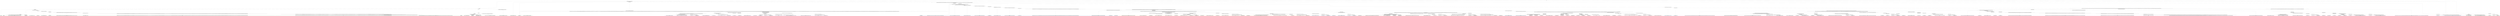 digraph T {
	{
		rank=same
		394 [penwidth=3,colorscheme=set19,color=3,label="1;2;3;4;5;6;7;8;9;10_P\nP\n0.94%"]
		390 [penwidth=3,colorscheme=set19,color=3,label="71;72;73;74;75;76;77;78;79;80_P\nP\n0.94%"]
		388 [penwidth=3,colorscheme=set19,color=3,label="121;122;123;124;125;126;127;128;129;130;341;342;343;344;345;346;347;348;349;350;461;462;463;464;465;466;467;468;469;470;491;492;493;494;495;496;497;498;499;500;511;512;513;514;515;516;517;518;519;520_P\nP\n5.2%"]
		386 [penwidth=3,colorscheme=set19,color=3,label="221;222;223;224;225;226;227;228;229;230_P\nP\n7.8%"]
		384 [penwidth=3,colorscheme=set19,color=3,label="111;112;113;114;115;116;117;118;119;120;171;172;173;174;175;176;177;178;179;180_P\nP\n0.94%"]
		382 [penwidth=3,colorscheme=set19,color=3,label="271;272;273;274;275;276;277;278;279;280_P\nP\n4.7%"]
		380 [penwidth=3,colorscheme=set19,color=3,label="401;402;403;404;405;406;407;408;409;410;431;432;433;434;435;436;437;438;439;440_P\nP\n3.7%"]
		378 [penwidth=3,colorscheme=set19,color=3,label="521;522;523;524;525;526;527;528;529;530_P\nP\n0.26%"]
		376 [penwidth=3,colorscheme=set19,color=3,label="581;582;583;584;585;586;587;588;589;590;591;592;593;594;595;596;597;598;599;600;601;602;603;604;605;606;607;608;609;610;631;632;633;634;635;636;637;638;639;640;651;652;653;654;655;656;657;658;659;660;681;682;683;684;685;686;687;688;689;690;721;722;723;724;725;726;727;728;729;730;741;742;743;744;745;746;747;748;749;750_P\nP\n0.54%"]
		374 [penwidth=3,colorscheme=set19,color=3,label="751;752;753;754;755;756;757;758;759;760;781;782;783;784;785;786;787;788;789;790_P\nP\n0.37%"]
		372 [penwidth=3,colorscheme=set19,color=3,label="851;852;853;854;855;856;857;858;859;860;871;872;873;874;875;876;877;878;879;880;911;912;913;914;915;916;917;918;919;920;931;932;933;934;935;936;937;938;939;940;951;952;953;954;955;956;957;958;959;960;971;972;973;974;975;976;977;978;979;980;991;992;993;994;995;996;997;998;999;1000;1021;1022;1023;1024;1025;1026;1027;1028;1029;1030;1051;1052;1053;1054;1055;1056;1057;1058;1059;1060;1081;1082;1083;1084;1085;1086;1087;1088;1089;1090;1151;1152;1153;1154;1155;1156;1157;1158;1159;1160;1171;1172;1173;1174;1175;1176;1177;1178;1179;1180;1211;1212;1213;1214;1215;1216;1217;1218;1219;1220;1281;1282;1283;1284;1285;1286;1287;1288;1289;1290;1301;1302;1303;1304;1305;1306;1307;1308;1309;1310;1361;1362;1363;1364;1365;1366;1367;1368;1369;1370;1411;1412;1413;1414;1415;1416;1417;1418;1419;1420;1471;1472;1473;1474;1475;1476;1477;1478;1479;1480;1521;1522;1523;1524;1525;1526;1527;1528;1529;1530;1661;1662;1663;1664;1665;1666;1667;1668;1669;1670;1681;1682;1683;1684;1685;1686;1687;1688;1689;1690;1801;1802;1803;1804;1805;1806;1807;1808;1809;1810;1831;1832;1833;1834;1835;1836;1837;1838;1839;1840;1861;1862;1863;1864;1865;1866;1867;1868;1869;1870;1921;1922;1923;1924;1925;1926;1927;1928;1929;1930;1941;1942;1943;1944;1945;1946;1947;1948;1949;1950;1991;1992;1993;1994;1995;1996;1997;1998;1999;2000;2021;2022;2023;2024;2025;2026;2027;2028;2029;2030;2091;2092;2093;2094;2095;2096;2097;2098;2099;2100;2131;2132;2133;2134;2135;2136;2137;2138;2139;2140;2161;2162;2163;2164;2165;2166;2167;2168;2169;2170;2201;2202;2203;2204;2205;2206;2207;2208;2209;2210;2301;2302;2303;2304;2305;2306;2307;2308;2309;2310;2361;2362;2363;2364;2365;2366;2367;2368;2369;2370;2551;2552;2553;2554;2555;2556;2557;2558;2559;2560;2611;2612;2613;2614;2615;2616;2617;2618;2619;2620;2701;2702;2703;2704;2705;2706;2707;2708;2709;2710;2741;2742;2743;2744;2745;2746;2747;2748;2749;2750;2801;2802;2803;2804;2805;2806;2807;2808;2809;2810;2951;2952;2953;2954;2955;2956;2957;2958;2959;2960;2991;2992;2993;2994;2995;2996;2997;2998;2999;3000_P\nP\n0.036%"]
		370 [penwidth=3,colorscheme=set19,color=3,label="3151;3152;3153;3154;3155;3156;3157;3158;3159;3160;3211;3212;3213;3214;3215;3216;3217;3218;3219;3220;3331;3332;3333;3334;3335;3336;3337;3338;3339;3340;3451;3452;3453;3454;3455;3456;3457;3458;3459;3460;3602;3603;3604;3605;3606;3607;3608;3609;3610;3611;3732;3733;3734;3735;3736;3737;3738;3739;3740;3741;4482;4483;4484;4485;4486;4487;4488;4489;4490;4491;4562;4563;4564;4565;4566;4567;4568;4569;4570;4571;4592;4593;4594;4595;4596;4597;4598;4599;4600;4601;4622;4623;4624;4625;4626;4627;4628;4629;4630;4631;4712;4713;4714;4715;4716;4717;4718;4719;4720;4721;4812;4813;4814;4815;4816;4817;4818;4819;4820;4821;4852;4853;4854;4855;4856;4857;4858;4859;4860;4861;4892;4893;4894;4895;4896;4897;4898;4899;4900;4901;4932;4933;4934;4935;4936;4937;4938;4939;4940;4941;4992;4993;4994;4995;4996;4997;4998;4999;5000;5001;5022;5023;5024;5025;5026;5027;5028;5029;5030;5031;5042;5043;5044;5045;5046;5047;5048;5049;5050;5051;5172;5173;5174;5175;5176;5177;5178;5179;5180;5181;5222;5223;5224;5225;5226;5227;5228;5229;5230;5231;5312;5313;5314;5315;5316;5317;5318;5319;5320;5321;5412;5413;5414;5415;5416;5417;5418;5419;5420;5421;5552;5553;5554;5555;5556;5557;5558;5559;5560;5561;5632;5633;5634;5635;5636;5637;5638;5639;5640;5641;5732;5733;5734;5735;5736;5737;5738;5739;5740;5741;5792;5793;5794;5795;5796;5797;5798;5799;5800;5801;5892;5893;5894;5895;5896;5897;5898;5899;5900;5901;5942;5943;5944;5945;5946;5947;5948;5949;5950;5951;6022;6023;6024;6025;6026;6027;6028;6029;6030;6031_P\nP\n0.12%"]
		368 [penwidth=3,colorscheme=set19,color=3,label="6122;6123;6124;6125;6126;6127;6128;6129;6130;6131;6232;6233;6234;6235;6236;6237;6238;6239;6240;6241;6312;6313;6314;6315;6316;6317;6318;6319;6320;6321;6362;6363;6364;6365;6366;6367;6368;6369;6370;6371;6502;6503;6504;6505;6506;6507;6508;6509;6510;6511;6682;6683;6684;6685;6686;6687;6688;6689;6690;6691;7032;7033;7034;7035;7036;7037;7038;7039;7040;7041;7243;7244;7245;7246;7247;7248;7249;7250;7251;7252;7253;7314;7315;7316;7317;7318;7319;7320;7321;7322;7323;7424;7425;7426;7427;7428;7429;7430;7431;7432;7433_P\nP\n9.3%"]
		365 [penwidth=3,colorscheme=set19,color=3,label="61;62;63;64;65;66;67;68;69;70_P\nP\n4.3%"]
		363 [penwidth=3,colorscheme=set19,color=3,label="161;162;163;164;165;166;167;168;169;170;331;332;333;334;335;336;337;338;339;340_P\nP\n3.4%"]
		361 [penwidth=3,colorscheme=set19,color=3,label="391;392;393;394;395;396;397;398;399;400_P\nP\n7.8%"]
		359 [penwidth=3,colorscheme=set19,color=3,label="381;382;383;384;385;386;387;388;389;390;471;472;473;474;475;476;477;478;479;480_P\nP\n5.9%"]
		357 [penwidth=3,colorscheme=set19,color=3,label="101;102;103;104;105;106;107;108;109;110;211;212;213;214;215;216;217;218;219;220;261;262;263;264;265;266;267;268;269;270;321;322;323;324;325;326;327;328;329;330_P\nP\n5.6%"]
		355 [penwidth=3,colorscheme=set19,color=3,label="201;202;203;204;205;206;207;208;209;210;251;252;253;254;255;256;257;258;259;260;311;312;313;314;315;316;317;318;319;320_P\nP\n6.4%"]
		353 [penwidth=3,colorscheme=set19,color=3,label="31;32;33;34;35;36;37;38;39;40;51;52;53;54;55;56;57;58;59;60;91;92;93;94;95;96;97;98;99;100_P\nP\n1.8%"]
		351 [penwidth=3,colorscheme=set19,color=3,label="151;152;153;154;155;156;157;158;159;160_P\nP\n0.58%"]
		349 [penwidth=3,colorscheme=set19,color=3,label="191;192;193;194;195;196;197;198;199;200;241;242;243;244;245;246;247;248;249;250;301;302;303;304;305;306;307;308;309;310_P\nP\n8.9%"]
		346 [penwidth=3,colorscheme=set19,color=3,label="141;142;143;144;145;146;147;148;149;150;281;282;283;284;285;286;287;288;289;290_P\nP\n5.6%"]
		344 [penwidth=3,colorscheme=set19,color=3,label="181;182;183;184;185;186;187;188;189;190;231;232;233;234;235;236;237;238;239;240;351;352;353;354;355;356;357;358;359;360;451;452;453;454;455;456;457;458;459;460_P\nP\n5%"]
		342 [penwidth=3,colorscheme=set19,color=3,label="131;132;133;134;135;136;137;138;139;140_P\nP\n1.1%"]
		340 [penwidth=3,colorscheme=set19,color=3,label="411;412;413;414;415;416;417;418;419;420_P\nP\n2.7%"]
		338 [penwidth=3,colorscheme=set19,color=3,label="441;442;443;444;445;446;447;448;449;450_P\nP\n6%"]
		335 [penwidth=3,colorscheme=set19,color=2,label="981;982;983;984;985;986;987;988;989;990_M1\nM1\n3.5%"]
		332 [penwidth=3,colorscheme=set19,color=2,label="1061;1062;1063;1064;1065;1066;1067;1068;1069;1070;1121;1122;1123;1124;1125;1126;1127;1128;1129;1130;1141;1142;1143;1144;1145;1146;1147;1148;1149;1150;1161;1162;1163;1164;1165;1166;1167;1168;1169;1170;1251;1252;1253;1254;1255;1256;1257;1258;1259;1260_M1\nM1\n0.078%"]
		330 [penwidth=3,colorscheme=set19,color=2,label="1271;1272;1273;1274;1275;1276;1277;1278;1279;1280;1321;1322;1323;1324;1325;1326;1327;1328;1329;1330;1341;1342;1343;1344;1345;1346;1347;1348;1349;1350_M1\nM1\n2.2%"]
		328 [penwidth=3,colorscheme=set19,color=2,label="1391;1392;1393;1394;1395;1396;1397;1398;1399;1400;1431;1432;1433;1434;1435;1436;1437;1438;1439;1440_M1\nM1\n0.11%"]
		326 [penwidth=3,colorscheme=set19,color=2,label="1491;1492;1493;1494;1495;1496;1497;1498;1499;1500;1541;1542;1543;1544;1545;1546;1547;1548;1549;1550;1561;1562;1563;1564;1565;1566;1567;1568;1569;1570_M1\nM1\n0.84%"]
		324 [penwidth=3,colorscheme=set19,color=2,label="1641;1642;1643;1644;1645;1646;1647;1648;1649;1650_M1\nM1\n0.051%"]
		322 [penwidth=3,colorscheme=set19,color=2,label="1691;1692;1693;1694;1695;1696;1697;1698;1699;1700;1721;1722;1723;1724;1725;1726;1727;1728;1729;1730_M1\nM1\n0.019%"]
		320 [penwidth=3,colorscheme=set19,color=2,label="1761;1762;1763;1764;1765;1766;1767;1768;1769;1770;1821;1822;1823;1824;1825;1826;1827;1828;1829;1830;1881;1882;1883;1884;1885;1886;1887;1888;1889;1890_M1\nM1\n0.055%"]
		318 [penwidth=3,colorscheme=set19,color=2,label="1911;1912;1913;1914;1915;1916;1917;1918;1919;1920_M1\nM1\n0.028%"]
		316 [penwidth=3,colorscheme=set19,color=2,label="1951;1952;1953;1954;1955;1956;1957;1958;1959;1960;1971;1972;1973;1974;1975;1976;1977;1978;1979;1980;2031;2032;2033;2034;2035;2036;2037;2038;2039;2040;2071;2072;2073;2074;2075;2076;2077;2078;2079;2080;2211;2212;2213;2214;2215;2216;2217;2218;2219;2220;2311;2312;2313;2314;2315;2316;2317;2318;2319;2320;2421;2422;2423;2424;2425;2426;2427;2428;2429;2430;2451;2452;2453;2454;2455;2456;2457;2458;2459;2460;2631;2632;2633;2634;2635;2636;2637;2638;2639;2640;2821;2822;2823;2824;2825;2826;2827;2828;2829;2830;2911;2912;2913;2914;2915;2916;2917;2918;2919;2920;2961;2962;2963;2964;2965;2966;2967;2968;2969;2970;3041;3042;3043;3044;3045;3046;3047;3048;3049;3050;3081;3082;3083;3084;3085;3086;3087;3088;3089;3090_M1\nM1\n0.018%"]
		313 [penwidth=3,colorscheme=set19,color=2,label="3642;3643;3644;3645;3646;3647;3648;3649;3650;3651;3682;3683;3684;3685;3686;3687;3688;3689;3690;3691;3812;3813;3814;3815;3816;3817;3818;3819;3820;3821;3922;3923;3924;3925;3926;3927;3928;3929;3930;3931_M1\nM1\n8.5%"]
		311 [penwidth=3,colorscheme=set19,color=2,label="3672;3673;3674;3675;3676;3677;3678;3679;3680;3681_M1\nM1\n2.7%"]
		309 [penwidth=3,colorscheme=set19,color=2,label="3912;3913;3914;3915;3916;3917;3918;3919;3920;3921_M1\nM1\n10%"]
		307 [penwidth=3,colorscheme=set19,color=2,label="4032;4033;4034;4035;4036;4037;4038;4039;4040;4041;4082;4083;4084;4085;4086;4087;4088;4089;4090;4091_M1\nM1\n1.2%"]
		305 [penwidth=3,colorscheme=set19,color=2,label="4292;4293;4294;4295;4296;4297;4298;4299;4300;4301_M1\nM1\n4%"]
		303 [penwidth=3,colorscheme=set19,color=2,label="4372;4373;4374;4375;4376;4377;4378;4379;4380;4381_M1\nM1\n5.4%"]
		301 [penwidth=3,colorscheme=set19,color=2,label="3742;3743;3744;3745;3746;3747;3748;3749;3750;3751_M1\nM1\n11%"]
		299 [penwidth=3,colorscheme=set19,color=2,label="3802;3803;3804;3805;3806;3807;3808;3809;3810;3811;3902;3903;3904;3905;3906;3907;3908;3909;3910;3911_M1\nM1\n6.3%"]
		297 [penwidth=3,colorscheme=set19,color=2,label="4012;4013;4014;4015;4016;4017;4018;4019;4020;4021_M1\nM1\n3.7%"]
		295 [penwidth=3,colorscheme=set19,color=2,label="4152;4153;4154;4155;4156;4157;4158;4159;4160;4161_M1\nM1\n5.6%"]
		293 [penwidth=3,colorscheme=set19,color=2,label="3792;3793;3794;3795;3796;3797;3798;3799;3800;3801;3882;3883;3884;3885;3886;3887;3888;3889;3890;3891_M1\nM1\n3.3%"]
		291 [penwidth=3,colorscheme=set19,color=2,label="4002;4003;4004;4005;4006;4007;4008;4009;4010;4011;4062;4063;4064;4065;4066;4067;4068;4069;4070;4071;4212;4213;4214;4215;4216;4217;4218;4219;4220;4221_M1\nM1\n5.6%"]
		289 [penwidth=3,colorscheme=set19,color=2,label="1101;1102;1103;1104;1105;1106;1107;1108;1109;1110;1111;1112;1113;1114;1115;1116;1117;1118;1119;1120_M1\nM1\n6.9%"]
		287 [penwidth=3,colorscheme=set19,color=2,label="1191;1192;1193;1194;1195;1196;1197;1198;1199;1200_M1\nM1\n6.4%"]
		285 [penwidth=3,colorscheme=set19,color=2,label="1001;1002;1003;1004;1005;1006;1007;1008;1009;1010_M1\nM1\n5.7%"]
		283 [penwidth=3,colorscheme=set19,color=2,label="1071;1072;1073;1074;1075;1076;1077;1078;1079;1080;1091;1092;1093;1094;1095;1096;1097;1098;1099;1100;1181;1182;1183;1184;1185;1186;1187;1188;1189;1190;1221;1222;1223;1224;1225;1226;1227;1228;1229;1230;1231;1232;1233;1234;1235;1236;1237;1238;1239;1240_M1\nM1\n6.4%"]
		278 [penwidth=3,colorscheme=set19,color=8,label="2141;2142;2143;2144;2145;2146;2147;2148;2149;2150;2191;2192;2193;2194;2195;2196;2197;2198;2199;2200;2281;2282;2283;2284;2285;2286;2287;2288;2289;2290;2401;2402;2403;2404;2405;2406;2407;2408;2409;2410;2501;2502;2503;2504;2505;2506;2507;2508;2509;2510;2601;2602;2603;2604;2605;2606;2607;2608;2609;2610;2691;2692;2693;2694;2695;2696;2697;2698;2699;2700;2731;2732;2733;2734;2735;2736;2737;2738;2739;2740;2791;2792;2793;2794;2795;2796;2797;2798;2799;2800_M2\nM2\n5.4%"]
		276 [penwidth=3,colorscheme=set19,color=8,label="2181;2182;2183;2184;2185;2186;2187;2188;2189;2190;2251;2252;2253;2254;2255;2256;2257;2258;2259;2260;2391;2392;2393;2394;2395;2396;2397;2398;2399;2400;2491;2492;2493;2494;2495;2496;2497;2498;2499;2500_M2\nM2\n4.4%"]
		274 [penwidth=3,colorscheme=set19,color=8,label="2541;2542;2543;2544;2545;2546;2547;2548;2549;2550_M2\nM2\n2.8%"]
		272 [penwidth=3,colorscheme=set19,color=8,label="2681;2682;2683;2684;2685;2686;2687;2688;2689;2690;2781;2782;2783;2784;2785;2786;2787;2788;2789;2790_M2\nM2\n3.8%"]
		270 [penwidth=3,colorscheme=set19,color=8,label="2861;2862;2863;2864;2865;2866;2867;2868;2869;2870_M2\nM2\n8.8%"]
		268 [penwidth=3,colorscheme=set19,color=8,label="2901;2902;2903;2904;2905;2906;2907;2908;2909;2910_M2\nM2\n2.9%"]
		266 [penwidth=3,colorscheme=set19,color=8,label="3001;3002;3003;3004;3005;3006;3007;3008;3009;3010;3021;3022;3023;3024;3025;3026;3027;3028;3029;3030;3051;3052;3053;3054;3055;3056;3057;3058;3059;3060;3091;3092;3093;3094;3095;3096;3097;3098;3099;3100;3121;3122;3123;3124;3125;3126;3127;3128;3129;3130;3231;3232;3233;3234;3235;3236;3237;3238;3239;3240;3351;3352;3353;3354;3355;3356;3357;3358;3359;3360_M2\nM2\n0.11%"]
		264 [penwidth=3,colorscheme=set19,color=8,label="3421;3422;3423;3424;3425;3426;3427;3428;3429;3430;3471;3472;3473;3474;3475;3476;3477;3478;3479;3480;3491;3492;3493;3494;3495;3496;3497;3498;3499;3500;3532;3533;3534;3535;3536;3537;3538;3539;3540;3541;3572;3573;3574;3575;3576;3577;3578;3579;3580;3581;3692;3693;3694;3695;3696;3697;3698;3699;3700;3701;3752;3753;3754;3755;3756;3757;3758;3759;3760;3761;3822;3823;3824;3825;3826;3827;3828;3829;3830;3831;3932;3933;3934;3935;3936;3937;3938;3939;3940;3941;4042;4043;4044;4045;4046;4047;4048;4049;4050;4051;4172;4173;4174;4175;4176;4177;4178;4179;4180;4181;4442;4443;4444;4445;4446;4447;4448;4449;4450;4451_M2\nM2\n0.25%"]
		262 [penwidth=3,colorscheme=set19,color=8,label="4652;4653;4654;4655;4656;4657;4658;4659;4660;4661;4692;4693;4694;4695;4696;4697;4698;4699;4700;4701;4752;4753;4754;4755;4756;4757;4758;4759;4760;4761;4872;4873;4874;4875;4876;4877;4878;4879;4880;4881;4922;4923;4924;4925;4926;4927;4928;4929;4930;4931;5062;5063;5064;5065;5066;5067;5068;5069;5070;5071;5082;5083;5084;5085;5086;5087;5088;5089;5090;5091;5152;5153;5154;5155;5156;5157;5158;5159;5160;5161;5282;5283;5284;5285;5286;5287;5288;5289;5290;5291;5332;5333;5334;5335;5336;5337;5338;5339;5340;5341_M2\nM2\n0.062%"]
		260 [penwidth=3,colorscheme=set19,color=8,label="5582;5583;5584;5585;5586;5587;5588;5589;5590;5591;5702;5703;5704;5705;5706;5707;5708;5709;5710;5711;5812;5813;5814;5815;5816;5817;5818;5819;5820;5821_M2\nM2\n0.015%"]
		258 [penwidth=3,colorscheme=set19,color=8,label="5872;5873;5874;5875;5876;5877;5878;5879;5880;5881;5902;5903;5904;5905;5906;5907;5908;5909;5910;5911;5982;5983;5984;5985;5986;5987;5988;5989;5990;5991;6082;6083;6084;6085;6086;6087;6088;6089;6090;6091;6132;6133;6134;6135;6136;6137;6138;6139;6140;6141;6182;6183;6184;6185;6186;6187;6188;6189;6190;6191;6242;6243;6244;6245;6246;6247;6248;6249;6250;6251;6422;6423;6424;6425;6426;6427;6428;6429;6430;6431;6542;6543;6544;6545;6546;6547;6548;6549;6550;6551;6612;6613;6614;6615;6616;6617;6618;6619;6620;6621;6642;6643;6644;6645;6646;6647;6648;6649;6650;6651;6742;6743;6744;6745;6746;6747;6748;6749;6750;6751;6862;6863;6864;6865;6866;6867;6868;6869;6870;6871;6972;6973;6974;6975;6976;6977;6978;6979;6980;6981;7042;7043;7044;7045;7046;7047;7048;7049;7050;7051;7092;7093;7094;7095;7096;7097;7098;7099;7100;7101;7152;7153;7154;7155;7156;7157;7158;7159;7160;7161;7192;7193;7194;7195;7196;7197;7198;7199;7200;7201;7202;7324;7325;7326;7327;7328;7329;7330;7331;7332;7333_M2\nM2\n7.7%"]
		256 [penwidth=3,colorscheme=set19,color=8,label="2241;2242;2243;2244;2245;2246;2247;2248;2249;2250;2351;2352;2353;2354;2355;2356;2357;2358;2359;2360;2381;2382;2383;2384;2385;2386;2387;2388;2389;2390;2531;2532;2533;2534;2535;2536;2537;2538;2539;2540_M2\nM2\n8.9%"]
		252 [penwidth=3,colorscheme=set19,color=8,label="2231;2232;2233;2234;2235;2236;2237;2238;2239;2240;2271;2272;2273;2274;2275;2276;2277;2278;2279;2280_M2\nM2\n1.4%"]
		250 [penwidth=3,colorscheme=set19,color=8,label="2481;2482;2483;2484;2485;2486;2487;2488;2489;2490;2591;2592;2593;2594;2595;2596;2597;2598;2599;2600;2671;2672;2673;2674;2675;2676;2677;2678;2679;2680_M2\nM2\n6.4%"]
		248 [penwidth=3,colorscheme=set19,color=8,label="2341;2342;2343;2344;2345;2346;2347;2348;2349;2350;2441;2442;2443;2444;2445;2446;2447;2448;2449;2450;2521;2522;2523;2524;2525;2526;2527;2528;2529;2530_M2\nM2\n0.47%"]
		246 [penwidth=3,colorscheme=set19,color=8,label="2661;2662;2663;2664;2665;2666;2667;2668;2669;2670_M2\nM2\n2%"]
		244 [penwidth=3,colorscheme=set19,color=8,label="2771;2772;2773;2774;2775;2776;2777;2778;2779;2780_M2\nM2\n0.66%"]
		242 [penwidth=3,colorscheme=set19,color=8,label="2891;2892;2893;2894;2895;2896;2897;2898;2899;2900_M2\nM2\n6.4%"]
		240 [penwidth=3,colorscheme=set19,color=8,label="2331;2332;2333;2334;2335;2336;2337;2338;2339;2340_M2\nM2\n1.8%"]
		238 [penwidth=3,colorscheme=set19,color=8,label="2371;2372;2373;2374;2375;2376;2377;2378;2379;2380_M2\nM2\n2.5%"]
		236 [penwidth=3,colorscheme=set19,color=8,label="2471;2472;2473;2474;2475;2476;2477;2478;2479;2480_M2\nM2\n5.4%"]
		233 [penwidth=3,colorscheme=set19,color=8,label="2651;2652;2653;2654;2655;2656;2657;2658;2659;2660_M2\nM2\n0.73%"]
		231 [penwidth=3,colorscheme=set19,color=8,label="2761;2762;2763;2764;2765;2766;2767;2768;2769;2770_M2\nM2\n5.5%"]
		229 [penwidth=3,colorscheme=set19,color=8,label="2721;2722;2723;2724;2725;2726;2727;2728;2729;2730_M2\nM2\n0.75%"]
		227 [penwidth=3,colorscheme=set19,color=8,label="2881;2882;2883;2884;2885;2886;2887;2888;2889;2890;2931;2932;2933;2934;2935;2936;2937;2938;2939;2940;2981;2982;2983;2984;2985;2986;2987;2988;2989;2990_M2\nM2\n5.9%"]
		225 [penwidth=3,colorscheme=set19,color=8,label="2571;2572;2573;2574;2575;2576;2577;2578;2579;2580_M2\nM2\n2.8%"]
		223 [penwidth=3,colorscheme=set19,color=8,label="2641;2642;2643;2644;2645;2646;2647;2648;2649;2650;2851;2852;2853;2854;2855;2856;2857;2858;2859;2860;2921;2922;2923;2924;2925;2926;2927;2928;2929;2930_M2\nM2\n5.7%"]
		221 [penwidth=3,colorscheme=set19,color=8,label="2041;2042;2043;2044;2045;2046;2047;2048;2049;2050;2101;2102;2103;2104;2105;2106;2107;2108;2109;2110;2221;2222;2223;2224;2225;2226;2227;2228;2229;2230;2321;2322;2323;2324;2325;2326;2327;2328;2329;2330;2431;2432;2433;2434;2435;2436;2437;2438;2439;2440;2461;2462;2463;2464;2465;2466;2467;2468;2469;2470;2561;2562;2563;2564;2565;2566;2567;2568;2569;2570;2711;2712;2713;2714;2715;2716;2717;2718;2719;2720;2751;2752;2753;2754;2755;2756;2757;2758;2759;2760;2831;2832;2833;2834;2835;2836;2837;2838;2839;2840_M2\nM2\n6.5%"]
		218 [penwidth=3,colorscheme=set19,color=9,label="3542;3543;3544;3545;3546;3547;3548;3549;3550;3551;3592;3593;3594;3595;3596;3597;3598;3599;3600;3601;3622;3623;3624;3625;3626;3627;3628;3629;3630;3631;3662;3663;3664;3665;3666;3667;3668;3669;3670;3671_M3\nM3\n1.4%"]
		216 [penwidth=3,colorscheme=set19,color=9,label="3772;3773;3774;3775;3776;3777;3778;3779;3780;3781;3872;3873;3874;3875;3876;3877;3878;3879;3880;3881;3982;3983;3984;3985;3986;3987;3988;3989;3990;3991;4132;4133;4134;4135;4136;4137;4138;4139;4140;4141;4262;4263;4264;4265;4266;4267;4268;4269;4270;4271_M3\nM3\n0.52%"]
		214 [penwidth=3,colorscheme=set19,color=9,label="4332;4333;4334;4335;4336;4337;4338;4339;4340;4341;4422;4423;4424;4425;4426;4427;4428;4429;4430;4431_M3\nM3\n0.27%"]
		212 [penwidth=3,colorscheme=set19,color=9,label="4472;4473;4474;4475;4476;4477;4478;4479;4480;4481;4542;4543;4544;4545;4546;4547;4548;4549;4550;4551_M3\nM3\n6.9%"]
		209 [penwidth=3,colorscheme=set19,color=9,label="3712;3713;3714;3715;3716;3717;3718;3719;3720;3721;3972;3973;3974;3975;3976;3977;3978;3979;3980;3981_M3\nM3\n8.3%"]
		207 [penwidth=3,colorscheme=set19,color=9,label="4202;4203;4204;4205;4206;4207;4208;4209;4210;4211_M3\nM3\n0.91%"]
		205 [penwidth=3,colorscheme=set19,color=9,label="4322;4323;4324;4325;4326;4327;4328;4329;4330;4331;4412;4413;4414;4415;4416;4417;4418;4419;4420;4421_M3\nM3\n5.3%"]
		203 [penwidth=3,colorscheme=set19,color=9,label="3862;3863;3864;3865;3866;3867;3868;3869;3870;3871_M3\nM3\n3.5%"]
		201 [penwidth=3,colorscheme=set19,color=9,label="3962;3963;3964;3965;3966;3967;3968;3969;3970;3971;4122;4123;4124;4125;4126;4127;4128;4129;4130;4131_M3\nM3\n6.5%"]
		199 [penwidth=3,colorscheme=set19,color=9,label="3652;3653;3654;3655;3656;3657;3658;3659;3660;3661;3762;3763;3764;3765;3766;3767;3768;3769;3770;3771;3852;3853;3854;3855;3856;3857;3858;3859;3860;3861;3952;3953;3954;3955;3956;3957;3958;3959;3960;3961_M3\nM3\n4%"]
		197 [penwidth=3,colorscheme=set19,color=9,label="4252;4253;4254;4255;4256;4257;4258;4259;4260;4261_M3\nM3\n4.8%"]
		195 [penwidth=3,colorscheme=set19,color=9,label="4402;4403;4404;4405;4406;4407;4408;4409;4410;4411_M3\nM3\n7.4%"]
		193 [penwidth=3,colorscheme=set19,color=9,label="3702;3703;3704;3705;3706;3707;3708;3709;3710;3711;3842;3843;3844;3845;3846;3847;3848;3849;3850;3851;4112;4113;4114;4115;4116;4117;4118;4119;4120;4121;4192;4193;4194;4195;4196;4197;4198;4199;4200;4201;4242;4243;4244;4245;4246;4247;4248;4249;4250;4251_M3\nM3\n2.4%"]
		191 [penwidth=3,colorscheme=set19,color=9,label="4312;4313;4314;4315;4316;4317;4318;4319;4320;4321_M3\nM3\n2.5%"]
		189 [penwidth=3,colorscheme=set19,color=9,label="4392;4393;4394;4395;4396;4397;4398;4399;4400;4401_M3\nM3\n2.9%"]
		187 [penwidth=3,colorscheme=set19,color=9,label="4532;4533;4534;4535;4536;4537;4538;4539;4540;4541_M3\nM3\n1.4%"]
		185 [penwidth=3,colorscheme=set19,color=9,label="4582;4583;4584;4585;4586;4587;4588;4589;4590;4591_M3\nM3\n9.5%"]
		183 [penwidth=3,colorscheme=set19,color=9,label="4522;4523;4524;4525;4526;4527;4528;4529;4530;4531_M3\nM3\n8.3%"]
		181 [penwidth=3,colorscheme=set19,color=9,label="3832;3833;3834;3835;3836;3837;3838;3839;3840;3841;3942;3943;3944;3945;3946;3947;3948;3949;3950;3951_M3\nM3\n2.9%"]
		178 [penwidth=3,colorscheme=set19,color=9,label="4102;4103;4104;4105;4106;4107;4108;4109;4110;4111_M3\nM3\n6.8%"]
		176 [penwidth=3,colorscheme=set19,color=9,label="4182;4183;4184;4185;4186;4187;4188;4189;4190;4191_M3\nM3\n0.65%"]
		174 [penwidth=3,colorscheme=set19,color=9,label="4232;4233;4234;4235;4236;4237;4238;4239;4240;4241_M3\nM3\n0.038%"]
		172 [penwidth=3,colorscheme=set19,color=9,label="4382;4383;4384;4385;4386;4387;4388;4389;4390;4391;4462;4463;4464;4465;4466;4467;4468;4469;4470;4471;4512;4513;4514;4515;4516;4517;4518;4519;4520;4521_M3\nM3\n5.5%"]
		170 [penwidth=3,colorscheme=set19,color=9,label="4452;4453;4454;4455;4456;4457;4458;4459;4460;4461_M3\nM3\n0.36%"]
		168 [penwidth=3,colorscheme=set19,color=9,label="4502;4503;4504;4505;4506;4507;4508;4509;4510;4511_M3\nM3\n6.9%"]
		165 [penwidth=3,colorscheme=set19,color=7,label="5242;5243;5244;5245;5246;5247;5248;5249;5250;5251_M4\nM4\n4.3%"]
		163 [penwidth=3,colorscheme=set19,color=7,label="5262;5263;5264;5265;5266;5267;5268;5269;5270;5271;5292;5293;5294;5295;5296;5297;5298;5299;5300;5301;5362;5363;5364;5365;5366;5367;5368;5369;5370;5371;5392;5393;5394;5395;5396;5397;5398;5399;5400;5401_M4\nM4\n6.7%"]
		161 [penwidth=3,colorscheme=set19,color=7,label="5472;5473;5474;5475;5476;5477;5478;5479;5480;5481;5532;5533;5534;5535;5536;5537;5538;5539;5540;5541_M4\nM4\n6.8%"]
		159 [penwidth=3,colorscheme=set19,color=7,label="5522;5523;5524;5525;5526;5527;5528;5529;5530;5531_M4\nM4\n9%"]
		157 [penwidth=3,colorscheme=set19,color=7,label="5682;5683;5684;5685;5686;5687;5688;5689;5690;5691_M4\nM4\n12%"]
		154 [penwidth=3,colorscheme=set19,color=7,label="5352;5353;5354;5355;5356;5357;5358;5359;5360;5361;5462;5463;5464;5465;5466;5467;5468;5469;5470;5471;5512;5513;5514;5515;5516;5517;5518;5519;5520;5521;5612;5613;5614;5615;5616;5617;5618;5619;5620;5621_M4\nM4\n5.7%"]
		152 [penwidth=3,colorscheme=set19,color=7,label="5452;5453;5454;5455;5456;5457;5458;5459;5460;5461;5672;5673;5674;5675;5676;5677;5678;5679;5680;5681_M4\nM4\n3.1%"]
		150 [penwidth=3,colorscheme=set19,color=7,label="5712;5713;5714;5715;5716;5717;5718;5719;5720;5721_M4\nM4\n5.9%"]
		148 [penwidth=3,colorscheme=set19,color=7,label="5742;5743;5744;5745;5746;5747;5748;5749;5750;5751_M4\nM4\n2.6%"]
		146 [penwidth=3,colorscheme=set19,color=7,label="5772;5773;5774;5775;5776;5777;5778;5779;5780;5781_M4\nM4\n6%"]
		143 [penwidth=3,colorscheme=set19,color=7,label="5382;5383;5384;5385;5386;5387;5388;5389;5390;5391;5442;5443;5444;5445;5446;5447;5448;5449;5450;5451;5602;5603;5604;5605;5606;5607;5608;5609;5610;5611;5662;5663;5664;5665;5666;5667;5668;5669;5670;5671_M4\nM4\n5.7%"]
		141 [penwidth=3,colorscheme=set19,color=7,label="5432;5433;5434;5435;5436;5437;5438;5439;5440;5441_M4\nM4\n8.5%"]
		139 [penwidth=3,colorscheme=set19,color=7,label="5652;5653;5654;5655;5656;5657;5658;5659;5660;5661_M4\nM4\n6.5%"]
		137 [penwidth=3,colorscheme=set19,color=7,label="5502;5503;5504;5505;5506;5507;5508;5509;5510;5511;5592;5593;5594;5595;5596;5597;5598;5599;5600;5601;5642;5643;5644;5645;5646;5647;5648;5649;5650;5651_M4\nM4\n0.77%"]
		135 [penwidth=3,colorscheme=set19,color=7,label="5822;5823;5824;5825;5826;5827;5828;5829;5830;5831_M4\nM4\n6.6%"]
		133 [penwidth=3,colorscheme=set19,color=7,label="5372;5373;5374;5375;5376;5377;5378;5379;5380;5381_M4\nM4\n9.8%"]
		130 [penwidth=3,colorscheme=set19,color=5,label="5832;5833;5834;5835;5836;5837;5838;5839;5840;5841;5882;5883;5884;5885;5886;5887;5888;5889;5890;5891;5922;5923;5924;5925;5926;5927;5928;5929;5930;5931;5972;5973;5974;5975;5976;5977;5978;5979;5980;5981_M5\nM5\n4.9%"]
		127 [penwidth=3,colorscheme=set19,color=5,label="6102;6103;6104;6105;6106;6107;6108;6109;6110;6111;6162;6163;6164;6165;6166;6167;6168;6169;6170;6171_M5\nM5\n7%"]
		125 [penwidth=3,colorscheme=set19,color=5,label="6152;6153;6154;6155;6156;6157;6158;6159;6160;6161_M5\nM5\n1.3%"]
		123 [penwidth=3,colorscheme=set19,color=5,label="6212;6213;6214;6215;6216;6217;6218;6219;6220;6221;6292;6293;6294;6295;6296;6297;6298;6299;6300;6301_M5\nM5\n6.7%"]
		121 [penwidth=3,colorscheme=set19,color=5,label="6282;6283;6284;6285;6286;6287;6288;6289;6290;6291;6402;6403;6404;6405;6406;6407;6408;6409;6410;6411_M5\nM5\n6.6%"]
		119 [penwidth=3,colorscheme=set19,color=5,label="6342;6343;6344;6345;6346;6347;6348;6349;6350;6351_M5\nM5\n0.78%"]
		117 [penwidth=3,colorscheme=set19,color=5,label="6392;6393;6394;6395;6396;6397;6398;6399;6400;6401;6452;6453;6454;6455;6456;6457;6458;6459;6460;6461_M5\nM5\n2.5%"]
		115 [penwidth=3,colorscheme=set19,color=5,label="6492;6493;6494;6495;6496;6497;6498;6499;6500;6501_M5\nM5\n5.8%"]
		113 [penwidth=3,colorscheme=set19,color=5,label="6512;6513;6514;6515;6516;6517;6518;6519;6520;6521_M5\nM5\n6.5%"]
		111 [penwidth=3,colorscheme=set19,color=5,label="6442;6443;6444;6445;6446;6447;6448;6449;6450;6451_M5\nM5\n6.2%"]
		109 [penwidth=3,colorscheme=set19,color=5,label="6202;6203;6204;6205;6206;6207;6208;6209;6210;6211;6272;6273;6274;6275;6276;6277;6278;6279;6280;6281_M5\nM5\n5.1%"]
		107 [penwidth=3,colorscheme=set19,color=5,label="6042;6043;6044;6045;6046;6047;6048;6049;6050;6051_M5\nM5\n2%"]
		105 [penwidth=3,colorscheme=set19,color=5,label="6092;6093;6094;6095;6096;6097;6098;6099;6100;6101;6262;6263;6264;6265;6266;6267;6268;6269;6270;6271_M5\nM5\n1.7%"]
		103 [penwidth=3,colorscheme=set19,color=5,label="6332;6333;6334;6335;6336;6337;6338;6339;6340;6341;6382;6383;6384;6385;6386;6387;6388;6389;6390;6391_M5\nM5\n1.6%"]
		101 [penwidth=3,colorscheme=set19,color=5,label="6482;6483;6484;6485;6486;6487;6488;6489;6490;6491_M5\nM5\n5.3%"]
		99 [penwidth=3,colorscheme=set19,color=5,label="5852;5853;5854;5855;5856;5857;5858;5859;5860;5861_M5\nM5\n5.2%"]
		97 [penwidth=3,colorscheme=set19,color=5,label="5912;5913;5914;5915;5916;5917;5918;5919;5920;5921;5962;5963;5964;5965;5966;5967;5968;5969;5970;5971;6002;6003;6004;6005;6006;6007;6008;6009;6010;6011;6032;6033;6034;6035;6036;6037;6038;6039;6040;6041_M5\nM5\n6.9%"]
		95 [penwidth=3,colorscheme=set19,color=5,label="5952;5953;5954;5955;5956;5957;5958;5959;5960;5961;5992;5993;5994;5995;5996;5997;5998;5999;6000;6001;6142;6143;6144;6145;6146;6147;6148;6149;6150;6151;6322;6323;6324;6325;6326;6327;6328;6329;6330;6331_M5\nM5\n8.5%"]
		93 [penwidth=3,colorscheme=set19,color=5,label="6192;6193;6194;6195;6196;6197;6198;6199;6200;6201_M5\nM5\n7.9%"]
		91 [penwidth=3,colorscheme=set19,color=5,label="6252;6253;6254;6255;6256;6257;6258;6259;6260;6261;6372;6373;6374;6375;6376;6377;6378;6379;6380;6381_M5\nM5\n1.5%"]
		89 [penwidth=3,colorscheme=set19,color=5,label="6432;6433;6434;6435;6436;6437;6438;6439;6440;6441_M5\nM5\n6%"]
		85 [penwidth=3,colorscheme=set19,color=4,label="7223;7224;7225;7226;7227;7228;7229;7230;7231;7232;7294;7295;7296;7297;7298;7299;7300;7301;7302;7303_M6\nM6\n7.5%"]
		83 [penwidth=3,colorscheme=set19,color=4,label="7404;7405;7406;7407;7408;7409;7410;7411;7412;7413;7454;7455;7456;7457;7458;7459;7460;7461;7462;7463;7484;7485;7486;7487;7488;7489;7490;7491;7492;7493_M6\nM6\n6.1%"]
		81 [penwidth=3,colorscheme=set19,color=4,label="7284;7285;7286;7287;7288;7289;7290;7291;7292;7293_M6\nM6\n3.1%"]
		79 [penwidth=3,colorscheme=set19,color=4,label="7354;7355;7356;7357;7358;7359;7360;7361;7362;7363_M6\nM6\n6.3%"]
		76 [penwidth=3,colorscheme=set19,color=4,label="6902;6903;6904;6905;6906;6907;6908;6909;6910;6911;6992;6993;6994;6995;6996;6997;6998;6999;7000;7001_M6\nM6\n4.2%"]
		74 [penwidth=3,colorscheme=set19,color=4,label="7112;7113;7114;7115;7116;7117;7118;7119;7120;7121_M6\nM6\n4.6%"]
		72 [penwidth=3,colorscheme=set19,color=4,label="7274;7275;7276;7277;7278;7279;7280;7281;7282;7283;7394;7395;7396;7397;7398;7399;7400;7401;7402;7403_M6\nM6\n1%"]
		70 [penwidth=3,colorscheme=set19,color=4,label="7444;7445;7446;7447;7448;7449;7450;7451;7452;7453_M6\nM6\n5.1%"]
		68 [penwidth=3,colorscheme=set19,color=4,label="7172;7173;7174;7175;7176;7177;7178;7179;7180;7181_M6\nM6\n6.9%"]
		66 [penwidth=3,colorscheme=set19,color=4,label="7344;7345;7346;7347;7348;7349;7350;7351;7352;7353_M6\nM6\n5.2%"]
		63 [penwidth=3,colorscheme=set19,color=4,label="6692;6693;6694;6695;6696;6697;6698;6699;6700;6701;6762;6763;6764;6765;6766;6767;6768;6769;6770;6771_M6\nM6\n4.1%"]
		60 [penwidth=3,colorscheme=set19,color=4,label="7213;7214;7215;7216;7217;7218;7219;7220;7221;7222_M6\nM6\n3%"]
		58 [penwidth=3,colorscheme=set19,color=4,label="7264;7265;7266;7267;7268;7269;7270;7271;7272;7273_M6\nM6\n5.5%"]
		56 [penwidth=3,colorscheme=set19,color=4,label="7334;7335;7336;7337;7338;7339;7340;7341;7342;7343_M6\nM6\n4.3%"]
		54 [penwidth=3,colorscheme=set19,color=4,label="7384;7385;7386;7387;7388;7389;7390;7391;7392;7393_M6\nM6\n8.6%"]
		52 [penwidth=3,colorscheme=set19,color=4,label="7374;7375;7376;7377;7378;7379;7380;7381;7382;7383;7414;7415;7416;7417;7418;7419;7420;7421;7422;7423_M6\nM6\n3.6%"]
		50 [penwidth=3,colorscheme=set19,color=4,label="7434;7435;7436;7437;7438;7439;7440;7441;7442;7443;7464;7465;7466;7467;7468;7469;7470;7471;7472;7473;7474;7475;7476;7477;7478;7479;7480;7481;7482;7483_M6\nM6\n5.2%"]
		48 [penwidth=3,colorscheme=set19,color=4,label="7203;7204;7205;7206;7207;7208;7209;7210;7211;7212;7254;7255;7256;7257;7258;7259;7260;7261;7262;7263;7364;7365;7366;7367;7368;7369;7370;7371;7372;7373_M6\nM6\n5.7%"]
		46 [penwidth=3,colorscheme=set19,color=4,label="6752;6753;6754;6755;6756;6757;6758;6759;6760;6761;6982;6983;6984;6985;6986;6987;6988;6989;6990;6991_M6\nM6\n3.9%"]
		44 [penwidth=3,colorscheme=set19,color=4,label="7162;7163;7164;7165;7166;7167;7168;7169;7170;7171_M6\nM6\n6.2%"]
		38 [penwidth=3,colorscheme=set19,color=1,label="6962;6963;6964;6965;6966;6967;6968;6969;6970;6971_M7\nM7\n5.5%"]
		36 [penwidth=3,colorscheme=set19,color=1,label="7022;7023;7024;7025;7026;7027;7028;7029;7030;7031_M7\nM7\n8.4%"]
		34 [penwidth=3,colorscheme=set19,color=1,label="6842;6843;6844;6845;6846;6847;6848;6849;6850;6851_M7\nM7\n5.2%"]
		32 [penwidth=3,colorscheme=set19,color=1,label="6722;6723;6724;6725;6726;6727;6728;6729;6730;6731;6792;6793;6794;6795;6796;6797;6798;6799;6800;6801_M7\nM7\n0.99%"]
		30 [penwidth=3,colorscheme=set19,color=1,label="6882;6883;6884;6885;6886;6887;6888;6889;6890;6891_M7\nM7\n4.6%"]
		28 [penwidth=3,colorscheme=set19,color=1,label="7082;7083;7084;7085;7086;7087;7088;7089;7090;7091_M7\nM7\n5.7%"]
		26 [penwidth=3,colorscheme=set19,color=1,label="6952;6953;6954;6955;6956;6957;6958;6959;6960;6961_M7\nM7\n9.2%"]
		24 [penwidth=3,colorscheme=set19,color=1,label="6832;6833;6834;6835;6836;6837;6838;6839;6840;6841_M7\nM7\n4.6%"]
		22 [penwidth=3,colorscheme=set19,color=1,label="6872;6873;6874;6875;6876;6877;6878;6879;6880;6881_M7\nM7\n3.3%"]
		20 [penwidth=3,colorscheme=set19,color=1,label="6942;6943;6944;6945;6946;6947;6948;6949;6950;6951_M7\nM7\n7.2%"]
		18 [penwidth=3,colorscheme=set19,color=1,label="6932;6933;6934;6935;6936;6937;6938;6939;6940;6941_M7\nM7\n9.7%"]
		16 [penwidth=3,colorscheme=set19,color=1,label="7072;7073;7074;7075;7076;7077;7078;7079;7080;7081;7142;7143;7144;7145;7146;7147;7148;7149;7150;7151_M7\nM7\n5.1%"]
		14 [penwidth=3,colorscheme=set19,color=1,label="6782;6783;6784;6785;6786;6787;6788;6789;6790;6791;6822;6823;6824;6825;6826;6827;6828;6829;6830;6831_M7\nM7\n3%"]
		12 [penwidth=3,colorscheme=set19,color=1,label="6922;6923;6924;6925;6926;6927;6928;6929;6930;6931_M7\nM7\n2.3%"]
		10 [penwidth=3,colorscheme=set19,color=1,label="7012;7013;7014;7015;7016;7017;7018;7019;7020;7021_M7\nM7\n0.78%"]
		8 [penwidth=3,colorscheme=set19,color=1,label="7132;7133;7134;7135;7136;7137;7138;7139;7140;7141;7182;7183;7184;7185;7186;7187;7188;7189;7190;7191;7233;7234;7235;7236;7237;7238;7239;7240;7241;7242_M7\nM7\n1.4%"]
		6 [penwidth=3,colorscheme=set19,color=1,label="7304;7305;7306;7307;7308;7309;7310;7311;7312;7313_M7\nM7\n5.1%"]
		4 [penwidth=3,colorscheme=set19,color=1,label="7062;7063;7064;7065;7066;7067;7068;7069;7070;7071_M7\nM7\n2%"]
		2 [penwidth=3,colorscheme=set19,color=1,label="7122;7123;7124;7125;7126;7127;7128;7129;7130;7131_M7\nM7\n8.8%"]
		0 [penwidth=3,colorscheme=set19,color=1,label="7002;7003;7004;7005;7006;7007;7008;7009;7010;7011;7052;7053;7054;7055;7056;7057;7058;7059;7060;7061_M7\nM7\n7.2%"]
	}
	397 [label="GL"]
	396 [label="0"]
	395 [label="1;2;3;4;5;6;7;8;9;10"]
	393 [label="11;12;13;14;15;16;17;18;19;20"]
	392 [label="21;22;23;24;25;26;27;28;29;30"]
	391 [label="71;72;73;74;75;76;77;78;79;80"]
	389 [label="121;122;123;124;125;126;127;128;129;130;341;342;343;344;345;346;347;348;349;350;461;462;463;464;465;466;467;468;469;470;491;492;493;494;495;496;497;498;499;500;511;512;513;514;515;516;517;518;519;520"]
	387 [label="221;222;223;224;225;226;227;228;229;230"]
	385 [label="111;112;113;114;115;116;117;118;119;120;171;172;173;174;175;176;177;178;179;180"]
	383 [label="271;272;273;274;275;276;277;278;279;280"]
	381 [label="401;402;403;404;405;406;407;408;409;410;431;432;433;434;435;436;437;438;439;440"]
	379 [label="521;522;523;524;525;526;527;528;529;530"]
	377 [label="581;582;583;584;585;586;587;588;589;590;591;592;593;594;595;596;597;598;599;600;601;602;603;604;605;606;607;608;609;610;631;632;633;634;635;636;637;638;639;640;651;652;653;654;655;656;657;658;659;660;681;682;683;684;685;686;687;688;689;690;721;722;723;724;725;726;727;728;729;730;741;742;743;744;745;746;747;748;749;750"]
	375 [label="751;752;753;754;755;756;757;758;759;760;781;782;783;784;785;786;787;788;789;790"]
	373 [label="851;852;853;854;855;856;857;858;859;860;871;872;873;874;875;876;877;878;879;880;911;912;913;914;915;916;917;918;919;920;931;932;933;934;935;936;937;938;939;940;951;952;953;954;955;956;957;958;959;960;971;972;973;974;975;976;977;978;979;980;991;992;993;994;995;996;997;998;999;1000;1021;1022;1023;1024;1025;1026;1027;1028;1029;1030;1051;1052;1053;1054;1055;1056;1057;1058;1059;1060;1081;1082;1083;1084;1085;1086;1087;1088;1089;1090;1151;1152;1153;1154;1155;1156;1157;1158;1159;1160;1171;1172;1173;1174;1175;1176;1177;1178;1179;1180;1211;1212;1213;1214;1215;1216;1217;1218;1219;1220;1281;1282;1283;1284;1285;1286;1287;1288;1289;1290;1301;1302;1303;1304;1305;1306;1307;1308;1309;1310;1361;1362;1363;1364;1365;1366;1367;1368;1369;1370;1411;1412;1413;1414;1415;1416;1417;1418;1419;1420;1471;1472;1473;1474;1475;1476;1477;1478;1479;1480;1521;1522;1523;1524;1525;1526;1527;1528;1529;1530;1661;1662;1663;1664;1665;1666;1667;1668;1669;1670;1681;1682;1683;1684;1685;1686;1687;1688;1689;1690;1801;1802;1803;1804;1805;1806;1807;1808;1809;1810;1831;1832;1833;1834;1835;1836;1837;1838;1839;1840;1861;1862;1863;1864;1865;1866;1867;1868;1869;1870;1921;1922;1923;1924;1925;1926;1927;1928;1929;1930;1941;1942;1943;1944;1945;1946;1947;1948;1949;1950;1991;1992;1993;1994;1995;1996;1997;1998;1999;2000;2021;2022;2023;2024;2025;2026;2027;2028;2029;2030;2091;2092;2093;2094;2095;2096;2097;2098;2099;2100;2131;2132;2133;2134;2135;2136;2137;2138;2139;2140;2161;2162;2163;2164;2165;2166;2167;2168;2169;2170;2201;2202;2203;2204;2205;2206;2207;2208;2209;2210;2301;2302;2303;2304;2305;2306;2307;2308;2309;2310;2361;2362;2363;2364;2365;2366;2367;2368;2369;2370;2551;2552;2553;2554;2555;2556;2557;2558;2559;2560;2611;2612;2613;2614;2615;2616;2617;2618;2619;2620;2701;2702;2703;2704;2705;2706;2707;2708;2709;2710;2741;2742;2743;2744;2745;2746;2747;2748;2749;2750;2801;2802;2803;2804;2805;2806;2807;2808;2809;2810;2951;2952;2953;2954;2955;2956;2957;2958;2959;2960;2991;2992;2993;2994;2995;2996;2997;2998;2999;3000"]
	371 [label="3151;3152;3153;3154;3155;3156;3157;3158;3159;3160;3211;3212;3213;3214;3215;3216;3217;3218;3219;3220;3331;3332;3333;3334;3335;3336;3337;3338;3339;3340;3451;3452;3453;3454;3455;3456;3457;3458;3459;3460;3602;3603;3604;3605;3606;3607;3608;3609;3610;3611;3732;3733;3734;3735;3736;3737;3738;3739;3740;3741;4482;4483;4484;4485;4486;4487;4488;4489;4490;4491;4562;4563;4564;4565;4566;4567;4568;4569;4570;4571;4592;4593;4594;4595;4596;4597;4598;4599;4600;4601;4622;4623;4624;4625;4626;4627;4628;4629;4630;4631;4712;4713;4714;4715;4716;4717;4718;4719;4720;4721;4812;4813;4814;4815;4816;4817;4818;4819;4820;4821;4852;4853;4854;4855;4856;4857;4858;4859;4860;4861;4892;4893;4894;4895;4896;4897;4898;4899;4900;4901;4932;4933;4934;4935;4936;4937;4938;4939;4940;4941;4992;4993;4994;4995;4996;4997;4998;4999;5000;5001;5022;5023;5024;5025;5026;5027;5028;5029;5030;5031;5042;5043;5044;5045;5046;5047;5048;5049;5050;5051;5172;5173;5174;5175;5176;5177;5178;5179;5180;5181;5222;5223;5224;5225;5226;5227;5228;5229;5230;5231;5312;5313;5314;5315;5316;5317;5318;5319;5320;5321;5412;5413;5414;5415;5416;5417;5418;5419;5420;5421;5552;5553;5554;5555;5556;5557;5558;5559;5560;5561;5632;5633;5634;5635;5636;5637;5638;5639;5640;5641;5732;5733;5734;5735;5736;5737;5738;5739;5740;5741;5792;5793;5794;5795;5796;5797;5798;5799;5800;5801;5892;5893;5894;5895;5896;5897;5898;5899;5900;5901;5942;5943;5944;5945;5946;5947;5948;5949;5950;5951;6022;6023;6024;6025;6026;6027;6028;6029;6030;6031"]
	369 [label="6122;6123;6124;6125;6126;6127;6128;6129;6130;6131;6232;6233;6234;6235;6236;6237;6238;6239;6240;6241;6312;6313;6314;6315;6316;6317;6318;6319;6320;6321;6362;6363;6364;6365;6366;6367;6368;6369;6370;6371;6502;6503;6504;6505;6506;6507;6508;6509;6510;6511;6682;6683;6684;6685;6686;6687;6688;6689;6690;6691;7032;7033;7034;7035;7036;7037;7038;7039;7040;7041;7243;7244;7245;7246;7247;7248;7249;7250;7251;7252;7253;7314;7315;7316;7317;7318;7319;7320;7321;7322;7323;7424;7425;7426;7427;7428;7429;7430;7431;7432;7433"]
	367 [label="41;42;43;44;45;46;47;48;49;50"]
	366 [label="61;62;63;64;65;66;67;68;69;70"]
	364 [label="161;162;163;164;165;166;167;168;169;170;331;332;333;334;335;336;337;338;339;340"]
	362 [label="391;392;393;394;395;396;397;398;399;400"]
	360 [label="381;382;383;384;385;386;387;388;389;390;471;472;473;474;475;476;477;478;479;480"]
	358 [label="101;102;103;104;105;106;107;108;109;110;211;212;213;214;215;216;217;218;219;220;261;262;263;264;265;266;267;268;269;270;321;322;323;324;325;326;327;328;329;330"]
	356 [label="201;202;203;204;205;206;207;208;209;210;251;252;253;254;255;256;257;258;259;260;311;312;313;314;315;316;317;318;319;320"]
	354 [label="31;32;33;34;35;36;37;38;39;40;51;52;53;54;55;56;57;58;59;60;91;92;93;94;95;96;97;98;99;100"]
	352 [label="151;152;153;154;155;156;157;158;159;160"]
	350 [label="191;192;193;194;195;196;197;198;199;200;241;242;243;244;245;246;247;248;249;250;301;302;303;304;305;306;307;308;309;310"]
	348 [label="81;82;83;84;85;86;87;88;89;90"]
	347 [label="141;142;143;144;145;146;147;148;149;150;281;282;283;284;285;286;287;288;289;290"]
	345 [label="181;182;183;184;185;186;187;188;189;190;231;232;233;234;235;236;237;238;239;240;351;352;353;354;355;356;357;358;359;360;451;452;453;454;455;456;457;458;459;460"]
	343 [label="131;132;133;134;135;136;137;138;139;140"]
	341 [label="411;412;413;414;415;416;417;418;419;420"]
	339 [label="441;442;443;444;445;446;447;448;449;450"]
	337 [label="291;292;293;294;295;296;297;298;299;300;361;362;363;364;365;366;367;368;369;370;541;542;543;544;545;546;547;548;549;550;561;562;563;564;565;566;567;568;569;570;611;612;613;614;615;616;617;618;619;620;641;642;643;644;645;646;647;648;649;650;661;662;663;664;665;666;667;668;669;670;691;692;693;694;695;696;697;698;699;700;711;712;713;714;715;716;717;718;719;720;761;762;763;764;765;766;767;768;769;770;791;792;793;794;795;796;797;798;799;800;811;812;813;814;815;816;817;818;819;820;831;832;833;834;835;836;837;838;839;840;891;892;893;894;895;896;897;898;899;900"]
	336 [label="981;982;983;984;985;986;987;988;989;990"]
	334 [label="1031;1032;1033;1034;1035;1036;1037;1038;1039;1040"]
	333 [label="1061;1062;1063;1064;1065;1066;1067;1068;1069;1070;1121;1122;1123;1124;1125;1126;1127;1128;1129;1130;1141;1142;1143;1144;1145;1146;1147;1148;1149;1150;1161;1162;1163;1164;1165;1166;1167;1168;1169;1170;1251;1252;1253;1254;1255;1256;1257;1258;1259;1260"]
	331 [label="1271;1272;1273;1274;1275;1276;1277;1278;1279;1280;1321;1322;1323;1324;1325;1326;1327;1328;1329;1330;1341;1342;1343;1344;1345;1346;1347;1348;1349;1350"]
	329 [label="1391;1392;1393;1394;1395;1396;1397;1398;1399;1400;1431;1432;1433;1434;1435;1436;1437;1438;1439;1440"]
	327 [label="1491;1492;1493;1494;1495;1496;1497;1498;1499;1500;1541;1542;1543;1544;1545;1546;1547;1548;1549;1550;1561;1562;1563;1564;1565;1566;1567;1568;1569;1570"]
	325 [label="1641;1642;1643;1644;1645;1646;1647;1648;1649;1650"]
	323 [label="1691;1692;1693;1694;1695;1696;1697;1698;1699;1700;1721;1722;1723;1724;1725;1726;1727;1728;1729;1730"]
	321 [label="1761;1762;1763;1764;1765;1766;1767;1768;1769;1770;1821;1822;1823;1824;1825;1826;1827;1828;1829;1830;1881;1882;1883;1884;1885;1886;1887;1888;1889;1890"]
	319 [label="1911;1912;1913;1914;1915;1916;1917;1918;1919;1920"]
	317 [label="1951;1952;1953;1954;1955;1956;1957;1958;1959;1960;1971;1972;1973;1974;1975;1976;1977;1978;1979;1980;2031;2032;2033;2034;2035;2036;2037;2038;2039;2040;2071;2072;2073;2074;2075;2076;2077;2078;2079;2080;2211;2212;2213;2214;2215;2216;2217;2218;2219;2220;2311;2312;2313;2314;2315;2316;2317;2318;2319;2320;2421;2422;2423;2424;2425;2426;2427;2428;2429;2430;2451;2452;2453;2454;2455;2456;2457;2458;2459;2460;2631;2632;2633;2634;2635;2636;2637;2638;2639;2640;2821;2822;2823;2824;2825;2826;2827;2828;2829;2830;2911;2912;2913;2914;2915;2916;2917;2918;2919;2920;2961;2962;2963;2964;2965;2966;2967;2968;2969;2970;3041;3042;3043;3044;3045;3046;3047;3048;3049;3050;3081;3082;3083;3084;3085;3086;3087;3088;3089;3090"]
	315 [label="3191;3192;3193;3194;3195;3196;3197;3198;3199;3200;3221;3222;3223;3224;3225;3226;3227;3228;3229;3230;3261;3262;3263;3264;3265;3266;3267;3268;3269;3270;3281;3282;3283;3284;3285;3286;3287;3288;3289;3290;3301;3302;3303;3304;3305;3306;3307;3308;3309;3310;3341;3342;3343;3344;3345;3346;3347;3348;3349;3350;3381;3382;3383;3384;3385;3386;3387;3388;3389;3390;3391;3392;3393;3394;3395;3396;3397;3398;3399;3400;3411;3412;3413;3414;3415;3416;3417;3418;3419;3420;3461;3462;3463;3464;3465;3466;3467;3468;3469;3470;3521;3522;3523;3524;3525;3526;3527;3528;3529;3530;3531;3562;3563;3564;3565;3566;3567;3568;3569;3570;3571;3612;3613;3614;3615;3616;3617;3618;3619;3620;3621"]
	314 [label="3642;3643;3644;3645;3646;3647;3648;3649;3650;3651;3682;3683;3684;3685;3686;3687;3688;3689;3690;3691;3812;3813;3814;3815;3816;3817;3818;3819;3820;3821;3922;3923;3924;3925;3926;3927;3928;3929;3930;3931"]
	312 [label="3672;3673;3674;3675;3676;3677;3678;3679;3680;3681"]
	310 [label="3912;3913;3914;3915;3916;3917;3918;3919;3920;3921"]
	308 [label="4032;4033;4034;4035;4036;4037;4038;4039;4040;4041;4082;4083;4084;4085;4086;4087;4088;4089;4090;4091"]
	306 [label="4292;4293;4294;4295;4296;4297;4298;4299;4300;4301"]
	304 [label="4372;4373;4374;4375;4376;4377;4378;4379;4380;4381"]
	302 [label="3742;3743;3744;3745;3746;3747;3748;3749;3750;3751"]
	300 [label="3802;3803;3804;3805;3806;3807;3808;3809;3810;3811;3902;3903;3904;3905;3906;3907;3908;3909;3910;3911"]
	298 [label="4012;4013;4014;4015;4016;4017;4018;4019;4020;4021"]
	296 [label="4152;4153;4154;4155;4156;4157;4158;4159;4160;4161"]
	294 [label="3792;3793;3794;3795;3796;3797;3798;3799;3800;3801;3882;3883;3884;3885;3886;3887;3888;3889;3890;3891"]
	292 [label="4002;4003;4004;4005;4006;4007;4008;4009;4010;4011;4062;4063;4064;4065;4066;4067;4068;4069;4070;4071;4212;4213;4214;4215;4216;4217;4218;4219;4220;4221"]
	290 [label="1101;1102;1103;1104;1105;1106;1107;1108;1109;1110;1111;1112;1113;1114;1115;1116;1117;1118;1119;1120"]
	288 [label="1191;1192;1193;1194;1195;1196;1197;1198;1199;1200"]
	286 [label="1001;1002;1003;1004;1005;1006;1007;1008;1009;1010"]
	284 [label="1071;1072;1073;1074;1075;1076;1077;1078;1079;1080;1091;1092;1093;1094;1095;1096;1097;1098;1099;1100;1181;1182;1183;1184;1185;1186;1187;1188;1189;1190;1221;1222;1223;1224;1225;1226;1227;1228;1229;1230;1231;1232;1233;1234;1235;1236;1237;1238;1239;1240"]
	282 [label="1241;1242;1243;1244;1245;1246;1247;1248;1249;1250;1261;1262;1263;1264;1265;1266;1267;1268;1269;1270;1311;1312;1313;1314;1315;1316;1317;1318;1319;1320;1371;1372;1373;1374;1375;1376;1377;1378;1379;1380;1421;1422;1423;1424;1425;1426;1427;1428;1429;1430;1451;1452;1453;1454;1455;1456;1457;1458;1459;1460;1501;1502;1503;1504;1505;1506;1507;1508;1509;1510;1531;1532;1533;1534;1535;1536;1537;1538;1539;1540;1581;1582;1583;1584;1585;1586;1587;1588;1589;1590;1601;1602;1603;1604;1605;1606;1607;1608;1609;1610;1611;1612;1613;1614;1615;1616;1617;1618;1619;1620;1631;1632;1633;1634;1635;1636;1637;1638;1639;1640;1671;1672;1673;1674;1675;1676;1677;1678;1679;1680;1741;1742;1743;1744;1745;1746;1747;1748;1749;1750;1751;1752;1753;1754;1755;1756;1757;1758;1759;1760;1781;1782;1783;1784;1785;1786;1787;1788;1789;1790;1811;1812;1813;1814;1815;1816;1817;1818;1819;1820;1841;1842;1843;1844;1845;1846;1847;1848;1849;1850;1871;1872;1873;1874;1875;1876;1877;1878;1879;1880;1891;1892;1893;1894;1895;1896;1897;1898;1899;1900;1901;1902;1903;1904;1905;1906;1907;1908;1909;1910;1931;1932;1933;1934;1935;1936;1937;1938;1939;1940;1961;1962;1963;1964;1965;1966;1967;1968;1969;1970;1981;1982;1983;1984;1985;1986;1987;1988;1989;1990"]
	281 [label="2001;2002;2003;2004;2005;2006;2007;2008;2009;2010;2051;2052;2053;2054;2055;2056;2057;2058;2059;2060"]
	280 [label="2081;2082;2083;2084;2085;2086;2087;2088;2089;2090"]
	279 [label="2141;2142;2143;2144;2145;2146;2147;2148;2149;2150;2191;2192;2193;2194;2195;2196;2197;2198;2199;2200;2281;2282;2283;2284;2285;2286;2287;2288;2289;2290;2401;2402;2403;2404;2405;2406;2407;2408;2409;2410;2501;2502;2503;2504;2505;2506;2507;2508;2509;2510;2601;2602;2603;2604;2605;2606;2607;2608;2609;2610;2691;2692;2693;2694;2695;2696;2697;2698;2699;2700;2731;2732;2733;2734;2735;2736;2737;2738;2739;2740;2791;2792;2793;2794;2795;2796;2797;2798;2799;2800"]
	277 [label="2181;2182;2183;2184;2185;2186;2187;2188;2189;2190;2251;2252;2253;2254;2255;2256;2257;2258;2259;2260;2391;2392;2393;2394;2395;2396;2397;2398;2399;2400;2491;2492;2493;2494;2495;2496;2497;2498;2499;2500"]
	275 [label="2541;2542;2543;2544;2545;2546;2547;2548;2549;2550"]
	273 [label="2681;2682;2683;2684;2685;2686;2687;2688;2689;2690;2781;2782;2783;2784;2785;2786;2787;2788;2789;2790"]
	271 [label="2861;2862;2863;2864;2865;2866;2867;2868;2869;2870"]
	269 [label="2901;2902;2903;2904;2905;2906;2907;2908;2909;2910"]
	267 [label="3001;3002;3003;3004;3005;3006;3007;3008;3009;3010;3021;3022;3023;3024;3025;3026;3027;3028;3029;3030;3051;3052;3053;3054;3055;3056;3057;3058;3059;3060;3091;3092;3093;3094;3095;3096;3097;3098;3099;3100;3121;3122;3123;3124;3125;3126;3127;3128;3129;3130;3231;3232;3233;3234;3235;3236;3237;3238;3239;3240;3351;3352;3353;3354;3355;3356;3357;3358;3359;3360"]
	265 [label="3421;3422;3423;3424;3425;3426;3427;3428;3429;3430;3471;3472;3473;3474;3475;3476;3477;3478;3479;3480;3491;3492;3493;3494;3495;3496;3497;3498;3499;3500;3532;3533;3534;3535;3536;3537;3538;3539;3540;3541;3572;3573;3574;3575;3576;3577;3578;3579;3580;3581;3692;3693;3694;3695;3696;3697;3698;3699;3700;3701;3752;3753;3754;3755;3756;3757;3758;3759;3760;3761;3822;3823;3824;3825;3826;3827;3828;3829;3830;3831;3932;3933;3934;3935;3936;3937;3938;3939;3940;3941;4042;4043;4044;4045;4046;4047;4048;4049;4050;4051;4172;4173;4174;4175;4176;4177;4178;4179;4180;4181;4442;4443;4444;4445;4446;4447;4448;4449;4450;4451"]
	263 [label="4652;4653;4654;4655;4656;4657;4658;4659;4660;4661;4692;4693;4694;4695;4696;4697;4698;4699;4700;4701;4752;4753;4754;4755;4756;4757;4758;4759;4760;4761;4872;4873;4874;4875;4876;4877;4878;4879;4880;4881;4922;4923;4924;4925;4926;4927;4928;4929;4930;4931;5062;5063;5064;5065;5066;5067;5068;5069;5070;5071;5082;5083;5084;5085;5086;5087;5088;5089;5090;5091;5152;5153;5154;5155;5156;5157;5158;5159;5160;5161;5282;5283;5284;5285;5286;5287;5288;5289;5290;5291;5332;5333;5334;5335;5336;5337;5338;5339;5340;5341"]
	261 [label="5582;5583;5584;5585;5586;5587;5588;5589;5590;5591;5702;5703;5704;5705;5706;5707;5708;5709;5710;5711;5812;5813;5814;5815;5816;5817;5818;5819;5820;5821"]
	259 [label="5872;5873;5874;5875;5876;5877;5878;5879;5880;5881;5902;5903;5904;5905;5906;5907;5908;5909;5910;5911;5982;5983;5984;5985;5986;5987;5988;5989;5990;5991;6082;6083;6084;6085;6086;6087;6088;6089;6090;6091;6132;6133;6134;6135;6136;6137;6138;6139;6140;6141;6182;6183;6184;6185;6186;6187;6188;6189;6190;6191;6242;6243;6244;6245;6246;6247;6248;6249;6250;6251;6422;6423;6424;6425;6426;6427;6428;6429;6430;6431;6542;6543;6544;6545;6546;6547;6548;6549;6550;6551;6612;6613;6614;6615;6616;6617;6618;6619;6620;6621;6642;6643;6644;6645;6646;6647;6648;6649;6650;6651;6742;6743;6744;6745;6746;6747;6748;6749;6750;6751;6862;6863;6864;6865;6866;6867;6868;6869;6870;6871;6972;6973;6974;6975;6976;6977;6978;6979;6980;6981;7042;7043;7044;7045;7046;7047;7048;7049;7050;7051;7092;7093;7094;7095;7096;7097;7098;7099;7100;7101;7152;7153;7154;7155;7156;7157;7158;7159;7160;7161;7192;7193;7194;7195;7196;7197;7198;7199;7200;7201;7202;7324;7325;7326;7327;7328;7329;7330;7331;7332;7333"]
	257 [label="2241;2242;2243;2244;2245;2246;2247;2248;2249;2250;2351;2352;2353;2354;2355;2356;2357;2358;2359;2360;2381;2382;2383;2384;2385;2386;2387;2388;2389;2390;2531;2532;2533;2534;2535;2536;2537;2538;2539;2540"]
	255 [label="2111;2112;2113;2114;2115;2116;2117;2118;2119;2120"]
	254 [label="2171;2172;2173;2174;2175;2176;2177;2178;2179;2180"]
	253 [label="2231;2232;2233;2234;2235;2236;2237;2238;2239;2240;2271;2272;2273;2274;2275;2276;2277;2278;2279;2280"]
	251 [label="2481;2482;2483;2484;2485;2486;2487;2488;2489;2490;2591;2592;2593;2594;2595;2596;2597;2598;2599;2600;2671;2672;2673;2674;2675;2676;2677;2678;2679;2680"]
	249 [label="2341;2342;2343;2344;2345;2346;2347;2348;2349;2350;2441;2442;2443;2444;2445;2446;2447;2448;2449;2450;2521;2522;2523;2524;2525;2526;2527;2528;2529;2530"]
	247 [label="2661;2662;2663;2664;2665;2666;2667;2668;2669;2670"]
	245 [label="2771;2772;2773;2774;2775;2776;2777;2778;2779;2780"]
	243 [label="2891;2892;2893;2894;2895;2896;2897;2898;2899;2900"]
	241 [label="2331;2332;2333;2334;2335;2336;2337;2338;2339;2340"]
	239 [label="2371;2372;2373;2374;2375;2376;2377;2378;2379;2380"]
	237 [label="2471;2472;2473;2474;2475;2476;2477;2478;2479;2480"]
	235 [label="2511;2512;2513;2514;2515;2516;2517;2518;2519;2520;2581;2582;2583;2584;2585;2586;2587;2588;2589;2590"]
	234 [label="2651;2652;2653;2654;2655;2656;2657;2658;2659;2660"]
	232 [label="2761;2762;2763;2764;2765;2766;2767;2768;2769;2770"]
	230 [label="2721;2722;2723;2724;2725;2726;2727;2728;2729;2730"]
	228 [label="2881;2882;2883;2884;2885;2886;2887;2888;2889;2890;2931;2932;2933;2934;2935;2936;2937;2938;2939;2940;2981;2982;2983;2984;2985;2986;2987;2988;2989;2990"]
	226 [label="2571;2572;2573;2574;2575;2576;2577;2578;2579;2580"]
	224 [label="2641;2642;2643;2644;2645;2646;2647;2648;2649;2650;2851;2852;2853;2854;2855;2856;2857;2858;2859;2860;2921;2922;2923;2924;2925;2926;2927;2928;2929;2930"]
	222 [label="2041;2042;2043;2044;2045;2046;2047;2048;2049;2050;2101;2102;2103;2104;2105;2106;2107;2108;2109;2110;2221;2222;2223;2224;2225;2226;2227;2228;2229;2230;2321;2322;2323;2324;2325;2326;2327;2328;2329;2330;2431;2432;2433;2434;2435;2436;2437;2438;2439;2440;2461;2462;2463;2464;2465;2466;2467;2468;2469;2470;2561;2562;2563;2564;2565;2566;2567;2568;2569;2570;2711;2712;2713;2714;2715;2716;2717;2718;2719;2720;2751;2752;2753;2754;2755;2756;2757;2758;2759;2760;2831;2832;2833;2834;2835;2836;2837;2838;2839;2840"]
	220 [label="2941;2942;2943;2944;2945;2946;2947;2948;2949;2950;3011;3012;3013;3014;3015;3016;3017;3018;3019;3020;3031;3032;3033;3034;3035;3036;3037;3038;3039;3040;3061;3062;3063;3064;3065;3066;3067;3068;3069;3070;3101;3102;3103;3104;3105;3106;3107;3108;3109;3110;3131;3132;3133;3134;3135;3136;3137;3138;3139;3140;3161;3162;3163;3164;3165;3166;3167;3168;3169;3170;3171;3172;3173;3174;3175;3176;3177;3178;3179;3180;3241;3242;3243;3244;3245;3246;3247;3248;3249;3250;3251;3252;3253;3254;3255;3256;3257;3258;3259;3260;3271;3272;3273;3274;3275;3276;3277;3278;3279;3280;3291;3292;3293;3294;3295;3296;3297;3298;3299;3300;3311;3312;3313;3314;3315;3316;3317;3318;3319;3320;3361;3362;3363;3364;3365;3366;3367;3368;3369;3370;3431;3432;3433;3434;3435;3436;3437;3438;3439;3440;3501;3502;3503;3504;3505;3506;3507;3508;3509;3510"]
	219 [label="3542;3543;3544;3545;3546;3547;3548;3549;3550;3551;3592;3593;3594;3595;3596;3597;3598;3599;3600;3601;3622;3623;3624;3625;3626;3627;3628;3629;3630;3631;3662;3663;3664;3665;3666;3667;3668;3669;3670;3671"]
	217 [label="3772;3773;3774;3775;3776;3777;3778;3779;3780;3781;3872;3873;3874;3875;3876;3877;3878;3879;3880;3881;3982;3983;3984;3985;3986;3987;3988;3989;3990;3991;4132;4133;4134;4135;4136;4137;4138;4139;4140;4141;4262;4263;4264;4265;4266;4267;4268;4269;4270;4271"]
	215 [label="4332;4333;4334;4335;4336;4337;4338;4339;4340;4341;4422;4423;4424;4425;4426;4427;4428;4429;4430;4431"]
	213 [label="4472;4473;4474;4475;4476;4477;4478;4479;4480;4481;4542;4543;4544;4545;4546;4547;4548;4549;4550;4551"]
	211 [label="3582;3583;3584;3585;3586;3587;3588;3589;3590;3591"]
	210 [label="3712;3713;3714;3715;3716;3717;3718;3719;3720;3721;3972;3973;3974;3975;3976;3977;3978;3979;3980;3981"]
	208 [label="4202;4203;4204;4205;4206;4207;4208;4209;4210;4211"]
	206 [label="4322;4323;4324;4325;4326;4327;4328;4329;4330;4331;4412;4413;4414;4415;4416;4417;4418;4419;4420;4421"]
	204 [label="3862;3863;3864;3865;3866;3867;3868;3869;3870;3871"]
	202 [label="3962;3963;3964;3965;3966;3967;3968;3969;3970;3971;4122;4123;4124;4125;4126;4127;4128;4129;4130;4131"]
	200 [label="3652;3653;3654;3655;3656;3657;3658;3659;3660;3661;3762;3763;3764;3765;3766;3767;3768;3769;3770;3771;3852;3853;3854;3855;3856;3857;3858;3859;3860;3861;3952;3953;3954;3955;3956;3957;3958;3959;3960;3961"]
	198 [label="4252;4253;4254;4255;4256;4257;4258;4259;4260;4261"]
	196 [label="4402;4403;4404;4405;4406;4407;4408;4409;4410;4411"]
	194 [label="3702;3703;3704;3705;3706;3707;3708;3709;3710;3711;3842;3843;3844;3845;3846;3847;3848;3849;3850;3851;4112;4113;4114;4115;4116;4117;4118;4119;4120;4121;4192;4193;4194;4195;4196;4197;4198;4199;4200;4201;4242;4243;4244;4245;4246;4247;4248;4249;4250;4251"]
	192 [label="4312;4313;4314;4315;4316;4317;4318;4319;4320;4321"]
	190 [label="4392;4393;4394;4395;4396;4397;4398;4399;4400;4401"]
	188 [label="4532;4533;4534;4535;4536;4537;4538;4539;4540;4541"]
	186 [label="4582;4583;4584;4585;4586;4587;4588;4589;4590;4591"]
	184 [label="4522;4523;4524;4525;4526;4527;4528;4529;4530;4531"]
	182 [label="3832;3833;3834;3835;3836;3837;3838;3839;3840;3841;3942;3943;3944;3945;3946;3947;3948;3949;3950;3951"]
	180 [label="4052;4053;4054;4055;4056;4057;4058;4059;4060;4061"]
	179 [label="4102;4103;4104;4105;4106;4107;4108;4109;4110;4111"]
	177 [label="4182;4183;4184;4185;4186;4187;4188;4189;4190;4191"]
	175 [label="4232;4233;4234;4235;4236;4237;4238;4239;4240;4241"]
	173 [label="4382;4383;4384;4385;4386;4387;4388;4389;4390;4391;4462;4463;4464;4465;4466;4467;4468;4469;4470;4471;4512;4513;4514;4515;4516;4517;4518;4519;4520;4521"]
	171 [label="4452;4453;4454;4455;4456;4457;4458;4459;4460;4461"]
	169 [label="4502;4503;4504;4505;4506;4507;4508;4509;4510;4511"]
	167 [label="3892;3893;3894;3895;3896;3897;3898;3899;3900;3901;4022;4023;4024;4025;4026;4027;4028;4029;4030;4031;4072;4073;4074;4075;4076;4077;4078;4079;4080;4081;4162;4163;4164;4165;4166;4167;4168;4169;4170;4171;4222;4223;4224;4225;4226;4227;4228;4229;4230;4231;4282;4283;4284;4285;4286;4287;4288;4289;4290;4291;4362;4363;4364;4365;4366;4367;4368;4369;4370;4371;4432;4433;4434;4435;4436;4437;4438;4439;4440;4441;4572;4573;4574;4575;4576;4577;4578;4579;4580;4581;4682;4683;4684;4685;4686;4687;4688;4689;4690;4691;4732;4733;4734;4735;4736;4737;4738;4739;4740;4741;4832;4833;4834;4835;4836;4837;4838;4839;4840;4841;4902;4903;4904;4905;4906;4907;4908;4909;4910;4911;4952;4953;4954;4955;4956;4957;4958;4959;4960;4961;5002;5003;5004;5005;5006;5007;5008;5009;5010;5011;5032;5033;5034;5035;5036;5037;5038;5039;5040;5041;5072;5073;5074;5075;5076;5077;5078;5079;5080;5081;5142;5143;5144;5145;5146;5147;5148;5149;5150;5151;5192;5193;5194;5195;5196;5197;5198;5199;5200;5201"]
	166 [label="5242;5243;5244;5245;5246;5247;5248;5249;5250;5251"]
	164 [label="5262;5263;5264;5265;5266;5267;5268;5269;5270;5271;5292;5293;5294;5295;5296;5297;5298;5299;5300;5301;5362;5363;5364;5365;5366;5367;5368;5369;5370;5371;5392;5393;5394;5395;5396;5397;5398;5399;5400;5401"]
	162 [label="5472;5473;5474;5475;5476;5477;5478;5479;5480;5481;5532;5533;5534;5535;5536;5537;5538;5539;5540;5541"]
	160 [label="5522;5523;5524;5525;5526;5527;5528;5529;5530;5531"]
	158 [label="5682;5683;5684;5685;5686;5687;5688;5689;5690;5691"]
	156 [label="5252;5253;5254;5255;5256;5257;5258;5259;5260;5261"]
	155 [label="5352;5353;5354;5355;5356;5357;5358;5359;5360;5361;5462;5463;5464;5465;5466;5467;5468;5469;5470;5471;5512;5513;5514;5515;5516;5517;5518;5519;5520;5521;5612;5613;5614;5615;5616;5617;5618;5619;5620;5621"]
	153 [label="5452;5453;5454;5455;5456;5457;5458;5459;5460;5461;5672;5673;5674;5675;5676;5677;5678;5679;5680;5681"]
	151 [label="5712;5713;5714;5715;5716;5717;5718;5719;5720;5721"]
	149 [label="5742;5743;5744;5745;5746;5747;5748;5749;5750;5751"]
	147 [label="5772;5773;5774;5775;5776;5777;5778;5779;5780;5781"]
	145 [label="5342;5343;5344;5345;5346;5347;5348;5349;5350;5351"]
	144 [label="5382;5383;5384;5385;5386;5387;5388;5389;5390;5391;5442;5443;5444;5445;5446;5447;5448;5449;5450;5451;5602;5603;5604;5605;5606;5607;5608;5609;5610;5611;5662;5663;5664;5665;5666;5667;5668;5669;5670;5671"]
	142 [label="5432;5433;5434;5435;5436;5437;5438;5439;5440;5441"]
	140 [label="5652;5653;5654;5655;5656;5657;5658;5659;5660;5661"]
	138 [label="5502;5503;5504;5505;5506;5507;5508;5509;5510;5511;5592;5593;5594;5595;5596;5597;5598;5599;5600;5601;5642;5643;5644;5645;5646;5647;5648;5649;5650;5651"]
	136 [label="5822;5823;5824;5825;5826;5827;5828;5829;5830;5831"]
	134 [label="5372;5373;5374;5375;5376;5377;5378;5379;5380;5381"]
	132 [label="4092;4093;4094;4095;4096;4097;4098;4099;4100;4101;4302;4303;4304;4305;4306;4307;4308;4309;4310;4311;4492;4493;4494;4495;4496;4497;4498;4499;4500;4501;4612;4613;4614;4615;4616;4617;4618;4619;4620;4621;4642;4643;4644;4645;4646;4647;4648;4649;4650;4651;4742;4743;4744;4745;4746;4747;4748;4749;4750;4751;4782;4783;4784;4785;4786;4787;4788;4789;4790;4791;4802;4803;4804;4805;4806;4807;4808;4809;4810;4811;4862;4863;4864;4865;4866;4867;4868;4869;4870;4871;4912;4913;4914;4915;4916;4917;4918;4919;4920;4921;4962;4963;4964;4965;4966;4967;4968;4969;4970;4971;5012;5013;5014;5015;5016;5017;5018;5019;5020;5021;5102;5103;5104;5105;5106;5107;5108;5109;5110;5111;5202;5203;5204;5205;5206;5207;5208;5209;5210;5211;5482;5483;5484;5485;5486;5487;5488;5489;5490;5491;5562;5563;5564;5565;5566;5567;5568;5569;5570;5571;5692;5693;5694;5695;5696;5697;5698;5699;5700;5701"]
	131 [label="5832;5833;5834;5835;5836;5837;5838;5839;5840;5841;5882;5883;5884;5885;5886;5887;5888;5889;5890;5891;5922;5923;5924;5925;5926;5927;5928;5929;5930;5931;5972;5973;5974;5975;5976;5977;5978;5979;5980;5981"]
	129 [label="6012;6013;6014;6015;6016;6017;6018;6019;6020;6021;6052;6053;6054;6055;6056;6057;6058;6059;6060;6061"]
	128 [label="6102;6103;6104;6105;6106;6107;6108;6109;6110;6111;6162;6163;6164;6165;6166;6167;6168;6169;6170;6171"]
	126 [label="6152;6153;6154;6155;6156;6157;6158;6159;6160;6161"]
	124 [label="6212;6213;6214;6215;6216;6217;6218;6219;6220;6221;6292;6293;6294;6295;6296;6297;6298;6299;6300;6301"]
	122 [label="6282;6283;6284;6285;6286;6287;6288;6289;6290;6291;6402;6403;6404;6405;6406;6407;6408;6409;6410;6411"]
	120 [label="6342;6343;6344;6345;6346;6347;6348;6349;6350;6351"]
	118 [label="6392;6393;6394;6395;6396;6397;6398;6399;6400;6401;6452;6453;6454;6455;6456;6457;6458;6459;6460;6461"]
	116 [label="6492;6493;6494;6495;6496;6497;6498;6499;6500;6501"]
	114 [label="6512;6513;6514;6515;6516;6517;6518;6519;6520;6521"]
	112 [label="6442;6443;6444;6445;6446;6447;6448;6449;6450;6451"]
	110 [label="6202;6203;6204;6205;6206;6207;6208;6209;6210;6211;6272;6273;6274;6275;6276;6277;6278;6279;6280;6281"]
	108 [label="6042;6043;6044;6045;6046;6047;6048;6049;6050;6051"]
	106 [label="6092;6093;6094;6095;6096;6097;6098;6099;6100;6101;6262;6263;6264;6265;6266;6267;6268;6269;6270;6271"]
	104 [label="6332;6333;6334;6335;6336;6337;6338;6339;6340;6341;6382;6383;6384;6385;6386;6387;6388;6389;6390;6391"]
	102 [label="6482;6483;6484;6485;6486;6487;6488;6489;6490;6491"]
	100 [label="5852;5853;5854;5855;5856;5857;5858;5859;5860;5861"]
	98 [label="5912;5913;5914;5915;5916;5917;5918;5919;5920;5921;5962;5963;5964;5965;5966;5967;5968;5969;5970;5971;6002;6003;6004;6005;6006;6007;6008;6009;6010;6011;6032;6033;6034;6035;6036;6037;6038;6039;6040;6041"]
	96 [label="5952;5953;5954;5955;5956;5957;5958;5959;5960;5961;5992;5993;5994;5995;5996;5997;5998;5999;6000;6001;6142;6143;6144;6145;6146;6147;6148;6149;6150;6151;6322;6323;6324;6325;6326;6327;6328;6329;6330;6331"]
	94 [label="6192;6193;6194;6195;6196;6197;6198;6199;6200;6201"]
	92 [label="6252;6253;6254;6255;6256;6257;6258;6259;6260;6261;6372;6373;6374;6375;6376;6377;6378;6379;6380;6381"]
	90 [label="6432;6433;6434;6435;6436;6437;6438;6439;6440;6441"]
	88 [label="371;372;373;374;375;376;377;378;379;380;421;422;423;424;425;426;427;428;429;430;481;482;483;484;485;486;487;488;489;490;501;502;503;504;505;506;507;508;509;510;531;532;533;534;535;536;537;538;539;540;551;552;553;554;555;556;557;558;559;560;571;572;573;574;575;576;577;578;579;580;621;622;623;624;625;626;627;628;629;630;671;672;673;674;675;676;677;678;679;680;701;702;703;704;705;706;707;708;709;710;731;732;733;734;735;736;737;738;739;740;771;772;773;774;775;776;777;778;779;780;801;802;803;804;805;806;807;808;809;810;821;822;823;824;825;826;827;828;829;830;841;842;843;844;845;846;847;848;849;850;861;862;863;864;865;866;867;868;869;870;881;882;883;884;885;886;887;888;889;890;901;902;903;904;905;906;907;908;909;910;921;922;923;924;925;926;927;928;929;930;941;942;943;944;945;946;947;948;949;950;961;962;963;964;965;966;967;968;969;970;1011;1012;1013;1014;1015;1016;1017;1018;1019;1020;1041;1042;1043;1044;1045;1046;1047;1048;1049;1050;1131;1132;1133;1134;1135;1136;1137;1138;1139;1140;1201;1202;1203;1204;1205;1206;1207;1208;1209;1210;1291;1292;1293;1294;1295;1296;1297;1298;1299;1300;1331;1332;1333;1334;1335;1336;1337;1338;1339;1340;1351;1352;1353;1354;1355;1356;1357;1358;1359;1360;1381;1382;1383;1384;1385;1386;1387;1388;1389;1390;1401;1402;1403;1404;1405;1406;1407;1408;1409;1410;1441;1442;1443;1444;1445;1446;1447;1448;1449;1450;1461;1462;1463;1464;1465;1466;1467;1468;1469;1470;1481;1482;1483;1484;1485;1486;1487;1488;1489;1490;1511;1512;1513;1514;1515;1516;1517;1518;1519;1520;1551;1552;1553;1554;1555;1556;1557;1558;1559;1560;1571;1572;1573;1574;1575;1576;1577;1578;1579;1580;1591;1592;1593;1594;1595;1596;1597;1598;1599;1600;1621;1622;1623;1624;1625;1626;1627;1628;1629;1630;1651;1652;1653;1654;1655;1656;1657;1658;1659;1660;1701;1702;1703;1704;1705;1706;1707;1708;1709;1710;1711;1712;1713;1714;1715;1716;1717;1718;1719;1720;1731;1732;1733;1734;1735;1736;1737;1738;1739;1740;1771;1772;1773;1774;1775;1776;1777;1778;1779;1780;1791;1792;1793;1794;1795;1796;1797;1798;1799;1800;1851;1852;1853;1854;1855;1856;1857;1858;1859;1860;2011;2012;2013;2014;2015;2016;2017;2018;2019;2020;2061;2062;2063;2064;2065;2066;2067;2068;2069;2070;2121;2122;2123;2124;2125;2126;2127;2128;2129;2130;2151;2152;2153;2154;2155;2156;2157;2158;2159;2160;2261;2262;2263;2264;2265;2266;2267;2268;2269;2270;2291;2292;2293;2294;2295;2296;2297;2298;2299;2300;2411;2412;2413;2414;2415;2416;2417;2418;2419;2420;2621;2622;2623;2624;2625;2626;2627;2628;2629;2630;2811;2812;2813;2814;2815;2816;2817;2818;2819;2820;2841;2842;2843;2844;2845;2846;2847;2848;2849;2850;2871;2872;2873;2874;2875;2876;2877;2878;2879;2880;2971;2972;2973;2974;2975;2976;2977;2978;2979;2980;3071;3072;3073;3074;3075;3076;3077;3078;3079;3080;3111;3112;3113;3114;3115;3116;3117;3118;3119;3120;3141;3142;3143;3144;3145;3146;3147;3148;3149;3150;3181;3182;3183;3184;3185;3186;3187;3188;3189;3190;3201;3202;3203;3204;3205;3206;3207;3208;3209;3210;3321;3322;3323;3324;3325;3326;3327;3328;3329;3330;3371;3372;3373;3374;3375;3376;3377;3378;3379;3380;3401;3402;3403;3404;3405;3406;3407;3408;3409;3410;3441;3442;3443;3444;3445;3446;3447;3448;3449;3450;3481;3482;3483;3484;3485;3486;3487;3488;3489;3490;3511;3512;3513;3514;3515;3516;3517;3518;3519;3520;3552;3553;3554;3555;3556;3557;3558;3559;3560;3561;3632;3633;3634;3635;3636;3637;3638;3639;3640;3641;3722;3723;3724;3725;3726;3727;3728;3729;3730;3731;3782;3783;3784;3785;3786;3787;3788;3789;3790;3791;3992;3993;3994;3995;3996;3997;3998;3999;4000;4001;4142;4143;4144;4145;4146;4147;4148;4149;4150;4151;4342;4343;4344;4345;4346;4347;4348;4349;4350;4351;4552;4553;4554;4555;4556;4557;4558;4559;4560;4561;4662;4663;4664;4665;4666;4667;4668;4669;4670;4671;4702;4703;4704;4705;4706;4707;4708;4709;4710;4711;4762;4763;4764;4765;4766;4767;4768;4769;4770;4771;4842;4843;4844;4845;4846;4847;4848;4849;4850;4851;4882;4883;4884;4885;4886;4887;4888;4889;4890;4891;4972;4973;4974;4975;4976;4977;4978;4979;4980;4981;4982;4983;4984;4985;4986;4987;4988;4989;4990;4991;5112;5113;5114;5115;5116;5117;5118;5119;5120;5121;5132;5133;5134;5135;5136;5137;5138;5139;5140;5141;5162;5163;5164;5165;5166;5167;5168;5169;5170;5171;5212;5213;5214;5215;5216;5217;5218;5219;5220;5221;5272;5273;5274;5275;5276;5277;5278;5279;5280;5281;5302;5303;5304;5305;5306;5307;5308;5309;5310;5311;5402;5403;5404;5405;5406;5407;5408;5409;5410;5411;5542;5543;5544;5545;5546;5547;5548;5549;5550;5551;5622;5623;5624;5625;5626;5627;5628;5629;5630;5631;5722;5723;5724;5725;5726;5727;5728;5729;5730;5731;5752;5753;5754;5755;5756;5757;5758;5759;5760;5761;5782;5783;5784;5785;5786;5787;5788;5789;5790;5791;5842;5843;5844;5845;5846;5847;5848;5849;5850;5851;5932;5933;5934;5935;5936;5937;5938;5939;5940;5941;6062;6063;6064;6065;6066;6067;6068;6069;6070;6071;6112;6113;6114;6115;6116;6117;6118;6119;6120;6121;6172;6173;6174;6175;6176;6177;6178;6179;6180;6181;6222;6223;6224;6225;6226;6227;6228;6229;6230;6231;6302;6303;6304;6305;6306;6307;6308;6309;6310;6311;6352;6353;6354;6355;6356;6357;6358;6359;6360;6361;6462;6463;6464;6465;6466;6467;6468;6469;6470;6471"]
	87 [label="6522;6523;6524;6525;6526;6527;6528;6529;6530;6531;6562;6563;6564;6565;6566;6567;6568;6569;6570;6571;6592;6593;6594;6595;6596;6597;6598;6599;6600;6601;6622;6623;6624;6625;6626;6627;6628;6629;6630;6631;6712;6713;6714;6715;6716;6717;6718;6719;6720;6721;6772;6773;6774;6775;6776;6777;6778;6779;6780;6781;6912;6913;6914;6915;6916;6917;6918;6919;6920;6921"]
	86 [label="7223;7224;7225;7226;7227;7228;7229;7230;7231;7232;7294;7295;7296;7297;7298;7299;7300;7301;7302;7303"]
	84 [label="7404;7405;7406;7407;7408;7409;7410;7411;7412;7413;7454;7455;7456;7457;7458;7459;7460;7461;7462;7463;7484;7485;7486;7487;7488;7489;7490;7491;7492;7493"]
	82 [label="7284;7285;7286;7287;7288;7289;7290;7291;7292;7293"]
	80 [label="7354;7355;7356;7357;7358;7359;7360;7361;7362;7363"]
	78 [label="6552;6553;6554;6555;6556;6557;6558;6559;6560;6561;6662;6663;6664;6665;6666;6667;6668;6669;6670;6671;6702;6703;6704;6705;6706;6707;6708;6709;6710;6711;6812;6813;6814;6815;6816;6817;6818;6819;6820;6821"]
	77 [label="6902;6903;6904;6905;6906;6907;6908;6909;6910;6911;6992;6993;6994;6995;6996;6997;6998;6999;7000;7001"]
	75 [label="7112;7113;7114;7115;7116;7117;7118;7119;7120;7121"]
	73 [label="7274;7275;7276;7277;7278;7279;7280;7281;7282;7283;7394;7395;7396;7397;7398;7399;7400;7401;7402;7403"]
	71 [label="7444;7445;7446;7447;7448;7449;7450;7451;7452;7453"]
	69 [label="7172;7173;7174;7175;7176;7177;7178;7179;7180;7181"]
	67 [label="7344;7345;7346;7347;7348;7349;7350;7351;7352;7353"]
	65 [label="6582;6583;6584;6585;6586;6587;6588;6589;6590;6591;6652;6653;6654;6655;6656;6657;6658;6659;6660;6661"]
	64 [label="6692;6693;6694;6695;6696;6697;6698;6699;6700;6701;6762;6763;6764;6765;6766;6767;6768;6769;6770;6771"]
	62 [label="7102;7103;7104;7105;7106;7107;7108;7109;7110;7111"]
	61 [label="7213;7214;7215;7216;7217;7218;7219;7220;7221;7222"]
	59 [label="7264;7265;7266;7267;7268;7269;7270;7271;7272;7273"]
	57 [label="7334;7335;7336;7337;7338;7339;7340;7341;7342;7343"]
	55 [label="7384;7385;7386;7387;7388;7389;7390;7391;7392;7393"]
	53 [label="7374;7375;7376;7377;7378;7379;7380;7381;7382;7383;7414;7415;7416;7417;7418;7419;7420;7421;7422;7423"]
	51 [label="7434;7435;7436;7437;7438;7439;7440;7441;7442;7443;7464;7465;7466;7467;7468;7469;7470;7471;7472;7473;7474;7475;7476;7477;7478;7479;7480;7481;7482;7483"]
	49 [label="7203;7204;7205;7206;7207;7208;7209;7210;7211;7212;7254;7255;7256;7257;7258;7259;7260;7261;7262;7263;7364;7365;7366;7367;7368;7369;7370;7371;7372;7373"]
	47 [label="6752;6753;6754;6755;6756;6757;6758;6759;6760;6761;6982;6983;6984;6985;6986;6987;6988;6989;6990;6991"]
	45 [label="7162;7163;7164;7165;7166;7167;7168;7169;7170;7171"]
	43 [label="4272;4273;4274;4275;4276;4277;4278;4279;4280;4281;4352;4353;4354;4355;4356;4357;4358;4359;4360;4361;4602;4603;4604;4605;4606;4607;4608;4609;4610;4611;4632;4633;4634;4635;4636;4637;4638;4639;4640;4641;4672;4673;4674;4675;4676;4677;4678;4679;4680;4681;4722;4723;4724;4725;4726;4727;4728;4729;4730;4731;4772;4773;4774;4775;4776;4777;4778;4779;4780;4781;4792;4793;4794;4795;4796;4797;4798;4799;4800;4801;4822;4823;4824;4825;4826;4827;4828;4829;4830;4831;4942;4943;4944;4945;4946;4947;4948;4949;4950;4951;5052;5053;5054;5055;5056;5057;5058;5059;5060;5061;5092;5093;5094;5095;5096;5097;5098;5099;5100;5101;5122;5123;5124;5125;5126;5127;5128;5129;5130;5131;5182;5183;5184;5185;5186;5187;5188;5189;5190;5191;5232;5233;5234;5235;5236;5237;5238;5239;5240;5241;5322;5323;5324;5325;5326;5327;5328;5329;5330;5331;5422;5423;5424;5425;5426;5427;5428;5429;5430;5431;5492;5493;5494;5495;5496;5497;5498;5499;5500;5501;5572;5573;5574;5575;5576;5577;5578;5579;5580;5581;5762;5763;5764;5765;5766;5767;5768;5769;5770;5771;5802;5803;5804;5805;5806;5807;5808;5809;5810;5811;5862;5863;5864;5865;5866;5867;5868;5869;5870;5871;6072;6073;6074;6075;6076;6077;6078;6079;6080;6081;6412;6413;6414;6415;6416;6417;6418;6419;6420;6421;6472;6473;6474;6475;6476;6477;6478;6479;6480;6481;6532;6533;6534;6535;6536;6537;6538;6539;6540;6541"]
	42 [label="6572;6573;6574;6575;6576;6577;6578;6579;6580;6581;6602;6603;6604;6605;6606;6607;6608;6609;6610;6611;6632;6633;6634;6635;6636;6637;6638;6639;6640;6641"]
	41 [label="6672;6673;6674;6675;6676;6677;6678;6679;6680;6681"]
	40 [label="6732;6733;6734;6735;6736;6737;6738;6739;6740;6741;6802;6803;6804;6805;6806;6807;6808;6809;6810;6811;6852;6853;6854;6855;6856;6857;6858;6859;6860;6861;6892;6893;6894;6895;6896;6897;6898;6899;6900;6901"]
	39 [label="6962;6963;6964;6965;6966;6967;6968;6969;6970;6971"]
	37 [label="7022;7023;7024;7025;7026;7027;7028;7029;7030;7031"]
	35 [label="6842;6843;6844;6845;6846;6847;6848;6849;6850;6851"]
	33 [label="6722;6723;6724;6725;6726;6727;6728;6729;6730;6731;6792;6793;6794;6795;6796;6797;6798;6799;6800;6801"]
	31 [label="6882;6883;6884;6885;6886;6887;6888;6889;6890;6891"]
	29 [label="7082;7083;7084;7085;7086;7087;7088;7089;7090;7091"]
	27 [label="6952;6953;6954;6955;6956;6957;6958;6959;6960;6961"]
	25 [label="6832;6833;6834;6835;6836;6837;6838;6839;6840;6841"]
	23 [label="6872;6873;6874;6875;6876;6877;6878;6879;6880;6881"]
	21 [label="6942;6943;6944;6945;6946;6947;6948;6949;6950;6951"]
	19 [label="6932;6933;6934;6935;6936;6937;6938;6939;6940;6941"]
	17 [label="7072;7073;7074;7075;7076;7077;7078;7079;7080;7081;7142;7143;7144;7145;7146;7147;7148;7149;7150;7151"]
	15 [label="6782;6783;6784;6785;6786;6787;6788;6789;6790;6791;6822;6823;6824;6825;6826;6827;6828;6829;6830;6831"]
	13 [label="6922;6923;6924;6925;6926;6927;6928;6929;6930;6931"]
	11 [label="7012;7013;7014;7015;7016;7017;7018;7019;7020;7021"]
	9 [label="7132;7133;7134;7135;7136;7137;7138;7139;7140;7141;7182;7183;7184;7185;7186;7187;7188;7189;7190;7191;7233;7234;7235;7236;7237;7238;7239;7240;7241;7242"]
	7 [label="7304;7305;7306;7307;7308;7309;7310;7311;7312;7313"]
	5 [label="7062;7063;7064;7065;7066;7067;7068;7069;7070;7071"]
	3 [label="7122;7123;7124;7125;7126;7127;7128;7129;7130;7131"]
	1 [label="7002;7003;7004;7005;7006;7007;7008;7009;7010;7011;7052;7053;7054;7055;7056;7057;7058;7059;7060;7061"]
	397 -> 396
	396 -> 395
	396 -> 354
	396 -> 348
	396 -> 343
	395 -> 394
	395 -> 393
	395 -> 356
	393 -> 392
	393 -> 367
	392 -> 391
	392 -> 385
	391 -> 390
	391 -> 389
	391 -> 387
	389 -> 388
	387 -> 386
	385 -> 384
	385 -> 383
	383 -> 382
	383 -> 381
	381 -> 380
	381 -> 379
	379 -> 378
	379 -> 377
	377 -> 376
	377 -> 375
	375 -> 374
	375 -> 373
	373 -> 372
	373 -> 371
	371 -> 370
	371 -> 369
	369 -> 368
	367 -> 366
	367 -> 358
	366 -> 365
	366 -> 364
	366 -> 360
	364 -> 363
	364 -> 362
	362 -> 361
	360 -> 359
	358 -> 357
	356 -> 355
	354 -> 353
	354 -> 352
	352 -> 351
	352 -> 350
	352 -> 337
	350 -> 349
	350 -> 88
	348 -> 347
	348 -> 345
	347 -> 346
	345 -> 344
	343 -> 342
	343 -> 341
	341 -> 340
	341 -> 339
	339 -> 338
	337 -> 336
	337 -> 286
	336 -> 335
	336 -> 334
	334 -> 333
	334 -> 290
	333 -> 332
	333 -> 331
	331 -> 330
	331 -> 329
	329 -> 328
	329 -> 327
	327 -> 326
	327 -> 325
	325 -> 324
	325 -> 323
	323 -> 322
	323 -> 321
	321 -> 320
	321 -> 319
	319 -> 318
	319 -> 317
	317 -> 316
	317 -> 315
	315 -> 314
	315 -> 312
	315 -> 302
	315 -> 294
	314 -> 313
	312 -> 311
	312 -> 310
	312 -> 308
	310 -> 309
	310 -> 132
	308 -> 307
	308 -> 306
	306 -> 305
	306 -> 304
	304 -> 303
	302 -> 301
	302 -> 300
	302 -> 298
	302 -> 167
	300 -> 299
	298 -> 297
	298 -> 296
	296 -> 295
	294 -> 293
	294 -> 292
	292 -> 291
	292 -> 43
	290 -> 289
	290 -> 288
	288 -> 287
	288 -> 282
	286 -> 285
	286 -> 284
	284 -> 283
	282 -> 281
	282 -> 222
	281 -> 280
	281 -> 255
	280 -> 279
	280 -> 277
	280 -> 257
	279 -> 278
	279 -> 220
	277 -> 276
	277 -> 275
	275 -> 274
	275 -> 273
	273 -> 272
	273 -> 271
	273 -> 269
	271 -> 270
	269 -> 268
	269 -> 267
	267 -> 266
	267 -> 265
	265 -> 264
	265 -> 263
	263 -> 262
	263 -> 261
	261 -> 260
	261 -> 259
	259 -> 258
	257 -> 256
	255 -> 254
	255 -> 241
	254 -> 253
	254 -> 249
	253 -> 252
	253 -> 251
	251 -> 250
	249 -> 248
	249 -> 247
	247 -> 246
	247 -> 245
	245 -> 244
	245 -> 243
	243 -> 242
	241 -> 240
	241 -> 239
	239 -> 238
	239 -> 237
	239 -> 235
	239 -> 226
	237 -> 236
	235 -> 234
	235 -> 230
	234 -> 233
	234 -> 232
	232 -> 231
	230 -> 229
	230 -> 228
	228 -> 227
	226 -> 225
	226 -> 224
	224 -> 223
	222 -> 221
	220 -> 219
	220 -> 211
	220 -> 200
	220 -> 194
	220 -> 182
	219 -> 218
	219 -> 217
	217 -> 216
	217 -> 215
	215 -> 214
	215 -> 213
	213 -> 212
	211 -> 210
	211 -> 204
	210 -> 209
	210 -> 208
	208 -> 207
	208 -> 206
	206 -> 205
	204 -> 203
	204 -> 202
	202 -> 201
	200 -> 199
	200 -> 198
	198 -> 197
	198 -> 196
	196 -> 195
	194 -> 193
	194 -> 192
	192 -> 191
	192 -> 190
	192 -> 184
	190 -> 189
	190 -> 188
	188 -> 187
	188 -> 186
	186 -> 185
	184 -> 183
	182 -> 181
	182 -> 180
	180 -> 179
	180 -> 177
	179 -> 178
	177 -> 176
	177 -> 175
	175 -> 174
	175 -> 173
	175 -> 171
	173 -> 172
	171 -> 170
	171 -> 169
	169 -> 168
	167 -> 166
	167 -> 156
	167 -> 145
	167 -> 134
	166 -> 165
	166 -> 164
	164 -> 163
	164 -> 162
	164 -> 160
	164 -> 158
	162 -> 161
	160 -> 159
	158 -> 157
	156 -> 155
	156 -> 153
	155 -> 154
	153 -> 152
	153 -> 151
	153 -> 149
	151 -> 150
	149 -> 148
	149 -> 147
	147 -> 146
	145 -> 144
	145 -> 142
	145 -> 138
	144 -> 143
	142 -> 141
	142 -> 140
	140 -> 139
	138 -> 137
	138 -> 136
	136 -> 135
	134 -> 133
	132 -> 131
	132 -> 100
	131 -> 130
	131 -> 129
	131 -> 108
	129 -> 128
	129 -> 126
	129 -> 110
	128 -> 127
	126 -> 125
	126 -> 124
	126 -> 122
	126 -> 120
	126 -> 112
	124 -> 123
	122 -> 121
	120 -> 119
	120 -> 118
	118 -> 117
	118 -> 116
	118 -> 114
	116 -> 115
	114 -> 113
	112 -> 111
	110 -> 109
	108 -> 107
	108 -> 106
	106 -> 105
	106 -> 104
	104 -> 103
	104 -> 102
	102 -> 101
	100 -> 99
	100 -> 98
	100 -> 96
	100 -> 94
	100 -> 92
	98 -> 97
	96 -> 95
	94 -> 93
	92 -> 91
	92 -> 90
	90 -> 89
	88 -> 87
	88 -> 78
	88 -> 65
	87 -> 86
	87 -> 82
	86 -> 85
	86 -> 84
	84 -> 83
	82 -> 81
	82 -> 80
	80 -> 79
	78 -> 77
	78 -> 69
	78 -> 67
	77 -> 76
	77 -> 75
	75 -> 74
	75 -> 73
	73 -> 72
	73 -> 71
	71 -> 70
	69 -> 68
	67 -> 66
	65 -> 64
	65 -> 47
	64 -> 63
	64 -> 62
	64 -> 49
	62 -> 61
	62 -> 53
	61 -> 60
	61 -> 59
	61 -> 57
	59 -> 58
	57 -> 56
	57 -> 55
	55 -> 54
	53 -> 52
	53 -> 51
	51 -> 50
	49 -> 48
	47 -> 46
	47 -> 45
	45 -> 44
	43 -> 42
	43 -> 15
	42 -> 41
	42 -> 33
	42 -> 25
	41 -> 40
	41 -> 35
	40 -> 39
	40 -> 37
	39 -> 38
	37 -> 36
	35 -> 34
	33 -> 32
	33 -> 31
	33 -> 27
	31 -> 30
	31 -> 29
	29 -> 28
	27 -> 26
	25 -> 24
	25 -> 23
	25 -> 19
	25 -> 17
	23 -> 22
	23 -> 21
	21 -> 20
	19 -> 18
	17 -> 16
	15 -> 14
	15 -> 13
	15 -> 1
	13 -> 12
	13 -> 11
	13 -> 5
	11 -> 10
	11 -> 9
	9 -> 8
	9 -> 7
	7 -> 6
	5 -> 4
	5 -> 3
	3 -> 2
	1 -> 0
}
